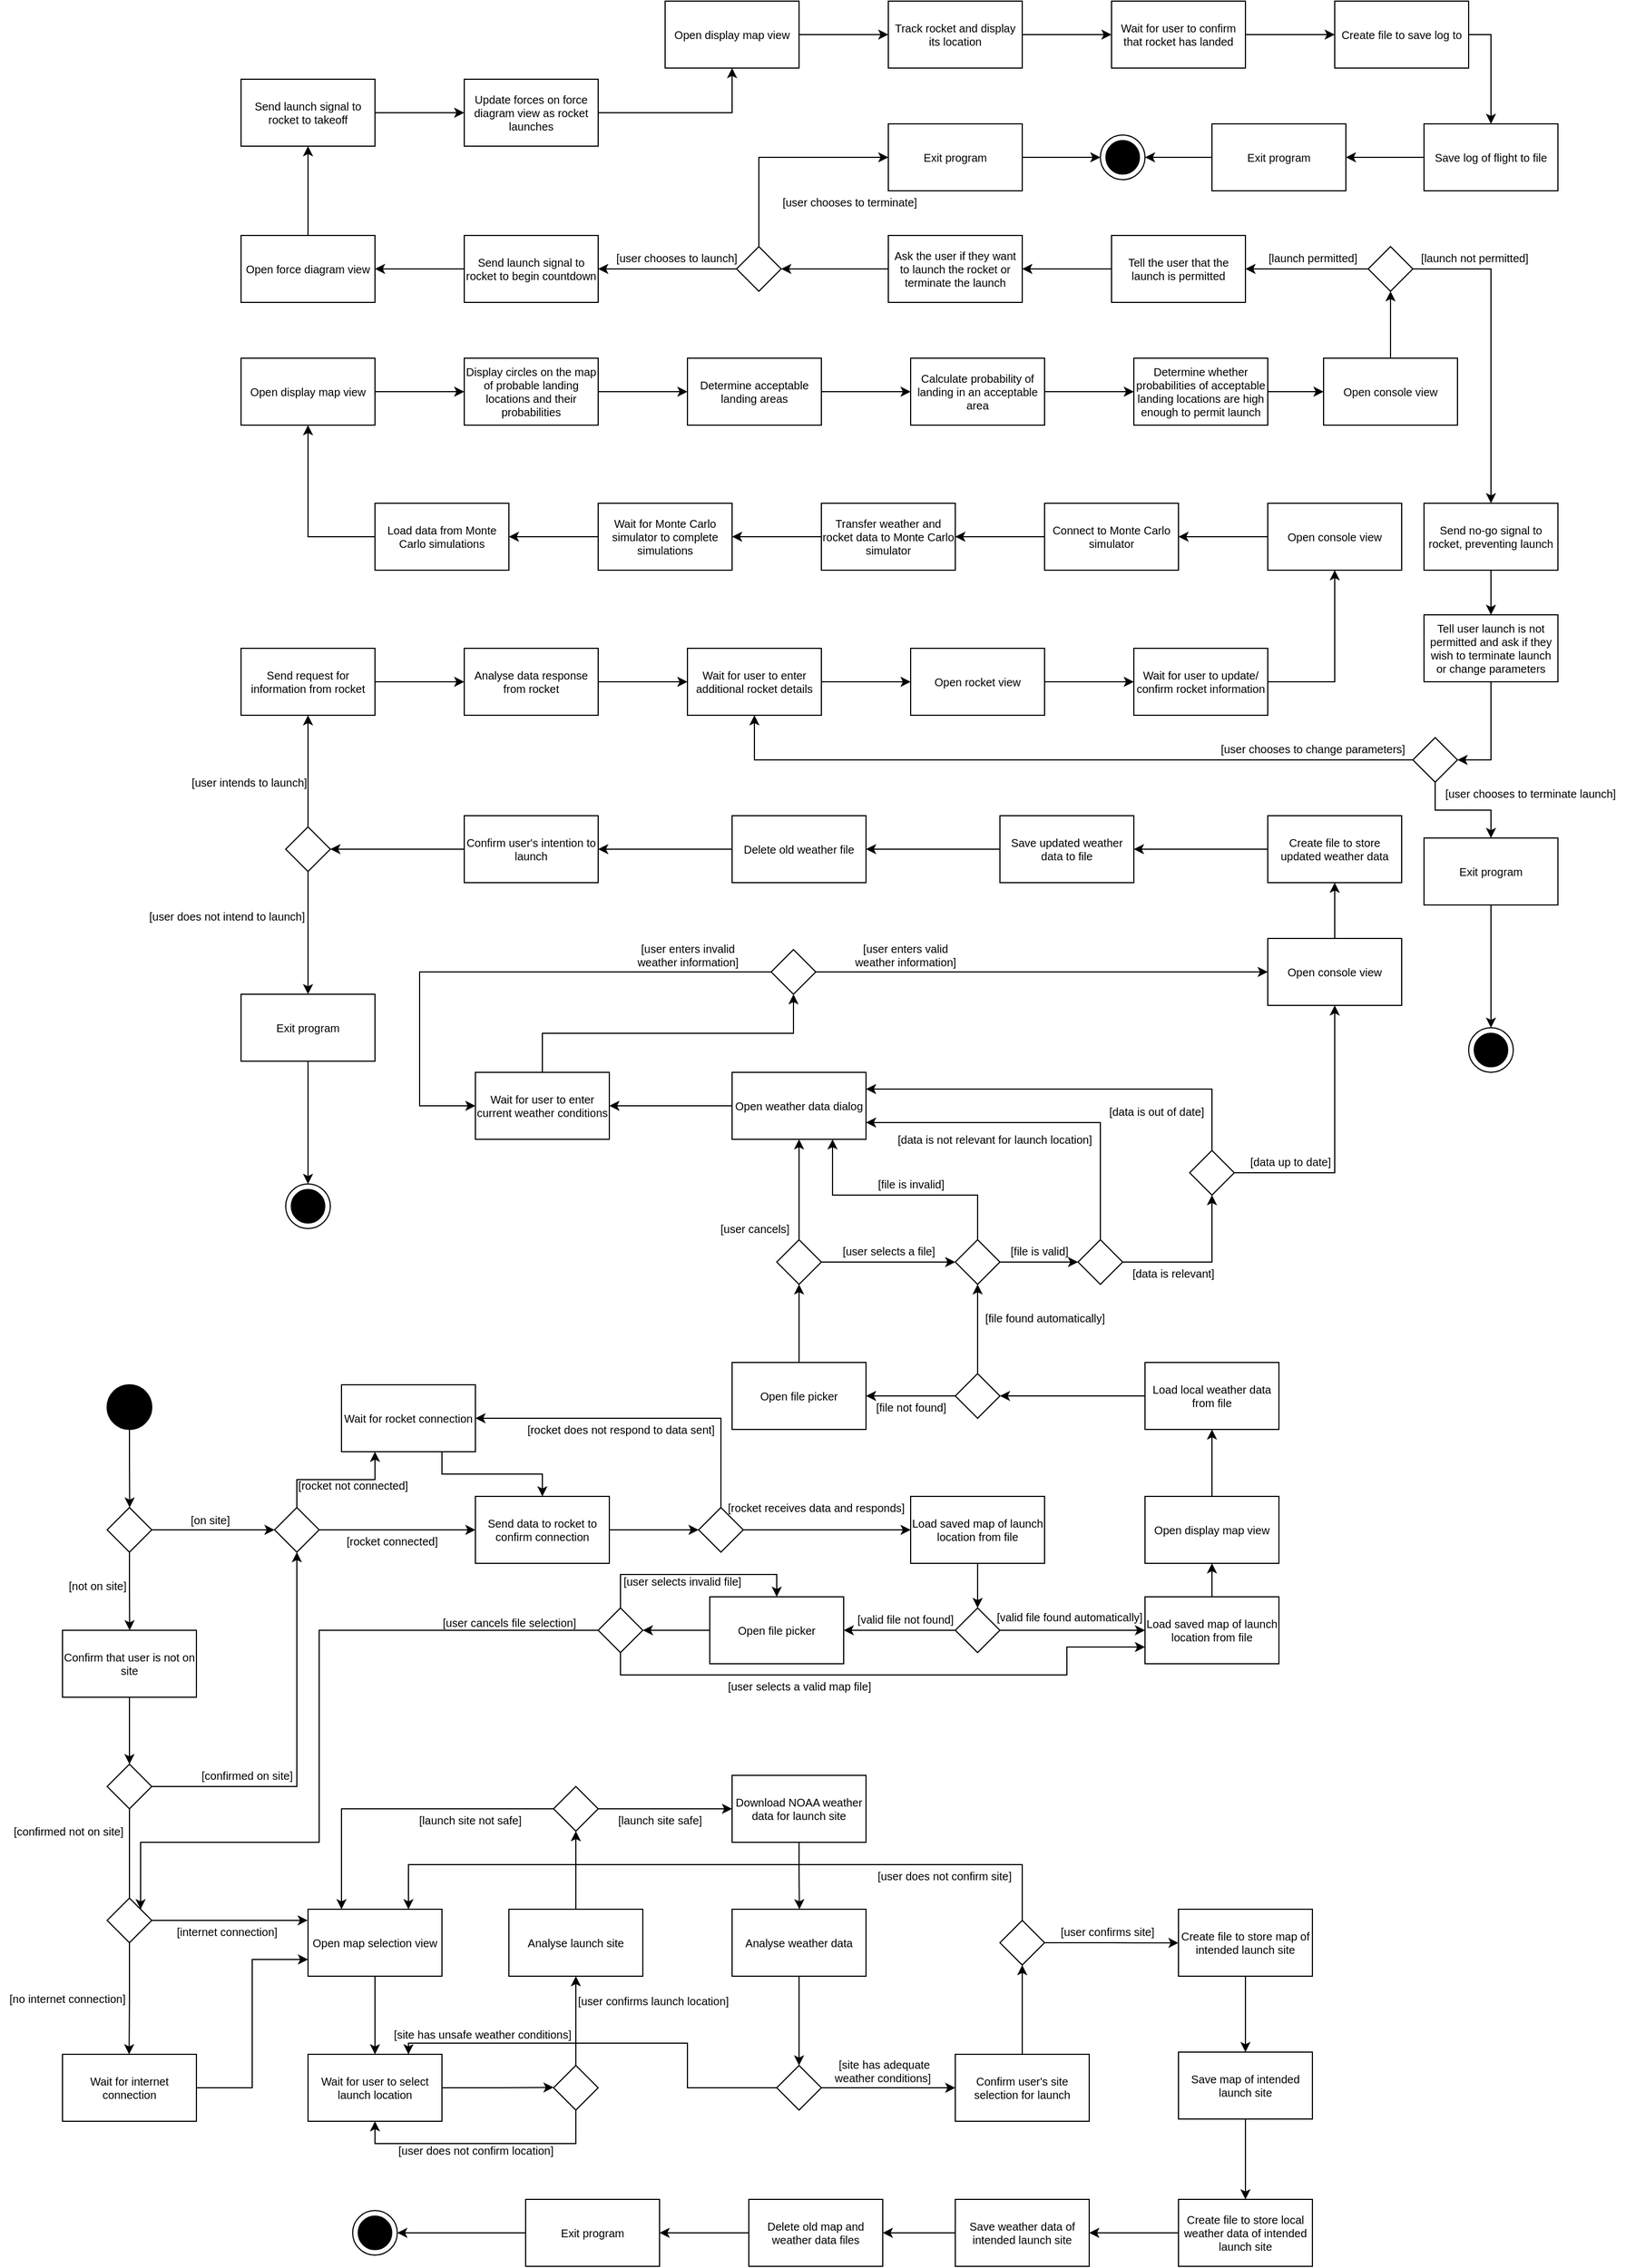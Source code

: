 <mxfile version="13.2.3" type="google"><diagram id="gjAVmxfCprFIBGQs-Cg9" name="Page-1"><mxGraphModel dx="1314" dy="3749" grid="1" gridSize="10" guides="1" tooltips="1" connect="1" arrows="1" fold="1" page="0" pageScale="1" pageWidth="827" pageHeight="1169" math="0" shadow="0"><root><mxCell id="0"/><mxCell id="1" parent="0"/><mxCell id="VZmqjSN_HsYqn-PK7Nvt-6" style="edgeStyle=orthogonalEdgeStyle;rounded=0;orthogonalLoop=1;jettySize=auto;html=1;entryX=0.167;entryY=0.05;entryDx=0;entryDy=0;entryPerimeter=0;fontSize=10;" edge="1" parent="1" source="VZmqjSN_HsYqn-PK7Nvt-4"><mxGeometry relative="1" as="geometry"><mxPoint x="140.2" y="30" as="targetPoint"/></mxGeometry></mxCell><mxCell id="VZmqjSN_HsYqn-PK7Nvt-4" value="" style="ellipse;whiteSpace=wrap;html=1;aspect=fixed;fillColor=#000000;fontSize=10;" vertex="1" parent="1"><mxGeometry x="120" y="-80" width="40" height="40" as="geometry"/></mxCell><mxCell id="VZmqjSN_HsYqn-PK7Nvt-11" style="edgeStyle=orthogonalEdgeStyle;rounded=0;orthogonalLoop=1;jettySize=auto;html=1;exitX=1;exitY=0.5;exitDx=0;exitDy=0;entryX=0;entryY=0.5;entryDx=0;entryDy=0;fontSize=10;" edge="1" parent="1" source="VZmqjSN_HsYqn-PK7Nvt-7"><mxGeometry relative="1" as="geometry"><mxPoint x="270" y="50.0" as="targetPoint"/></mxGeometry></mxCell><mxCell id="VZmqjSN_HsYqn-PK7Nvt-13" style="edgeStyle=orthogonalEdgeStyle;rounded=0;orthogonalLoop=1;jettySize=auto;html=1;exitX=0.5;exitY=1;exitDx=0;exitDy=0;fontSize=10;" edge="1" parent="1" source="VZmqjSN_HsYqn-PK7Nvt-7"><mxGeometry relative="1" as="geometry"><mxPoint x="140.143" y="140" as="targetPoint"/></mxGeometry></mxCell><mxCell id="VZmqjSN_HsYqn-PK7Nvt-7" value="" style="rhombus;whiteSpace=wrap;html=1;fillColor=#ffffff;fontSize=10;" vertex="1" parent="1"><mxGeometry x="120" y="30" width="40" height="40" as="geometry"/></mxCell><mxCell id="VZmqjSN_HsYqn-PK7Nvt-12" value="[on site]" style="text;html=1;align=center;verticalAlign=middle;resizable=0;points=[];autosize=1;fontSize=10;" vertex="1" parent="1"><mxGeometry x="187" y="31" width="50" height="20" as="geometry"/></mxCell><mxCell id="VZmqjSN_HsYqn-PK7Nvt-14" value="[not on site]" style="text;html=1;align=center;verticalAlign=middle;resizable=0;points=[];autosize=1;fontSize=10;" vertex="1" parent="1"><mxGeometry x="76" y="90" width="70" height="20" as="geometry"/></mxCell><mxCell id="VZmqjSN_HsYqn-PK7Nvt-19" style="edgeStyle=orthogonalEdgeStyle;rounded=0;orthogonalLoop=1;jettySize=auto;html=1;exitX=0.75;exitY=1;exitDx=0;exitDy=0;fontSize=10;" edge="1" parent="1" source="VZmqjSN_HsYqn-PK7Nvt-15" target="VZmqjSN_HsYqn-PK7Nvt-18"><mxGeometry relative="1" as="geometry"/></mxCell><mxCell id="VZmqjSN_HsYqn-PK7Nvt-15" value="Wait for rocket connection" style="rounded=0;whiteSpace=wrap;html=1;fillColor=#ffffff;fontSize=10;" vertex="1" parent="1"><mxGeometry x="330" y="-80" width="120" height="60" as="geometry"/></mxCell><mxCell id="VZmqjSN_HsYqn-PK7Nvt-17" style="edgeStyle=orthogonalEdgeStyle;rounded=0;orthogonalLoop=1;jettySize=auto;html=1;exitX=0.5;exitY=0;exitDx=0;exitDy=0;entryX=0.25;entryY=1;entryDx=0;entryDy=0;fontSize=10;" edge="1" parent="1" source="VZmqjSN_HsYqn-PK7Nvt-16" target="VZmqjSN_HsYqn-PK7Nvt-15"><mxGeometry relative="1" as="geometry"/></mxCell><mxCell id="VZmqjSN_HsYqn-PK7Nvt-20" style="edgeStyle=orthogonalEdgeStyle;rounded=0;orthogonalLoop=1;jettySize=auto;html=1;exitX=1;exitY=0.5;exitDx=0;exitDy=0;entryX=0;entryY=0.5;entryDx=0;entryDy=0;fontSize=10;" edge="1" parent="1" source="VZmqjSN_HsYqn-PK7Nvt-16" target="VZmqjSN_HsYqn-PK7Nvt-18"><mxGeometry relative="1" as="geometry"/></mxCell><mxCell id="VZmqjSN_HsYqn-PK7Nvt-16" value="" style="rhombus;whiteSpace=wrap;html=1;fillColor=#ffffff;fontSize=10;" vertex="1" parent="1"><mxGeometry x="270" y="30" width="40" height="40" as="geometry"/></mxCell><mxCell id="VZmqjSN_HsYqn-PK7Nvt-92" value="" style="edgeStyle=orthogonalEdgeStyle;rounded=0;orthogonalLoop=1;jettySize=auto;html=1;fontSize=10;" edge="1" parent="1" source="VZmqjSN_HsYqn-PK7Nvt-18"><mxGeometry relative="1" as="geometry"><mxPoint x="650" y="50" as="targetPoint"/></mxGeometry></mxCell><mxCell id="VZmqjSN_HsYqn-PK7Nvt-18" value="Send data to rocket to confirm connection" style="rounded=0;whiteSpace=wrap;html=1;fillColor=#ffffff;fontSize=10;" vertex="1" parent="1"><mxGeometry x="450" y="20" width="120" height="60" as="geometry"/></mxCell><mxCell id="VZmqjSN_HsYqn-PK7Nvt-21" value="[rocket not connected]" style="text;html=1;align=center;verticalAlign=middle;resizable=0;points=[];autosize=1;fontSize=10;" vertex="1" parent="1"><mxGeometry x="285" width="110" height="20" as="geometry"/></mxCell><mxCell id="VZmqjSN_HsYqn-PK7Nvt-22" value="[rocket connected]" style="text;html=1;align=center;verticalAlign=middle;resizable=0;points=[];autosize=1;fontSize=10;" vertex="1" parent="1"><mxGeometry x="325" y="50" width="100" height="20" as="geometry"/></mxCell><mxCell id="VZmqjSN_HsYqn-PK7Nvt-24" style="edgeStyle=orthogonalEdgeStyle;rounded=0;orthogonalLoop=1;jettySize=auto;html=1;exitX=0.5;exitY=1;exitDx=0;exitDy=0;entryX=0.5;entryY=0;entryDx=0;entryDy=0;fontSize=10;" edge="1" parent="1" source="VZmqjSN_HsYqn-PK7Nvt-23" target="VZmqjSN_HsYqn-PK7Nvt-25"><mxGeometry relative="1" as="geometry"><mxPoint x="139.69" y="240" as="targetPoint"/></mxGeometry></mxCell><mxCell id="VZmqjSN_HsYqn-PK7Nvt-23" value="Confirm that user is not on site" style="rounded=0;whiteSpace=wrap;html=1;fillColor=#ffffff;fontSize=10;" vertex="1" parent="1"><mxGeometry x="80" y="140" width="120" height="60" as="geometry"/></mxCell><mxCell id="VZmqjSN_HsYqn-PK7Nvt-26" style="edgeStyle=orthogonalEdgeStyle;rounded=0;orthogonalLoop=1;jettySize=auto;html=1;exitX=1;exitY=0.5;exitDx=0;exitDy=0;entryX=0.5;entryY=1;entryDx=0;entryDy=0;fontSize=10;" edge="1" parent="1" source="VZmqjSN_HsYqn-PK7Nvt-25" target="VZmqjSN_HsYqn-PK7Nvt-16"><mxGeometry relative="1" as="geometry"/></mxCell><mxCell id="VZmqjSN_HsYqn-PK7Nvt-28" style="edgeStyle=orthogonalEdgeStyle;rounded=0;orthogonalLoop=1;jettySize=auto;html=1;exitX=0.5;exitY=1;exitDx=0;exitDy=0;fontSize=10;" edge="1" parent="1" source="VZmqjSN_HsYqn-PK7Nvt-25"><mxGeometry relative="1" as="geometry"><mxPoint x="140" y="400" as="targetPoint"/></mxGeometry></mxCell><mxCell id="VZmqjSN_HsYqn-PK7Nvt-25" value="" style="rhombus;whiteSpace=wrap;html=1;fillColor=#ffffff;fontSize=10;" vertex="1" parent="1"><mxGeometry x="120" y="260" width="40" height="40" as="geometry"/></mxCell><mxCell id="VZmqjSN_HsYqn-PK7Nvt-27" value="[confirmed on site]" style="text;html=1;align=center;verticalAlign=middle;resizable=0;points=[];autosize=1;fontSize=10;" vertex="1" parent="1"><mxGeometry x="195" y="260" width="100" height="20" as="geometry"/></mxCell><mxCell id="VZmqjSN_HsYqn-PK7Nvt-29" value="[confirmed not on site]" style="text;html=1;align=center;verticalAlign=middle;resizable=0;points=[];autosize=1;fontSize=10;" vertex="1" parent="1"><mxGeometry x="30" y="310" width="110" height="20" as="geometry"/></mxCell><mxCell id="VZmqjSN_HsYqn-PK7Nvt-33" style="edgeStyle=orthogonalEdgeStyle;rounded=0;orthogonalLoop=1;jettySize=auto;html=1;exitX=1;exitY=0.5;exitDx=0;exitDy=0;entryX=0.006;entryY=0.166;entryDx=0;entryDy=0;fontSize=10;entryPerimeter=0;" edge="1" parent="1"><mxGeometry relative="1" as="geometry"><mxPoint x="299.72" y="399.96" as="targetPoint"/><mxPoint x="159" y="400.0" as="sourcePoint"/></mxGeometry></mxCell><mxCell id="VZmqjSN_HsYqn-PK7Nvt-35" style="edgeStyle=orthogonalEdgeStyle;rounded=0;orthogonalLoop=1;jettySize=auto;html=1;exitX=0.5;exitY=1;exitDx=0;exitDy=0;fontSize=10;" edge="1" parent="1" source="VZmqjSN_HsYqn-PK7Nvt-32"><mxGeometry relative="1" as="geometry"><mxPoint x="139.69" y="520" as="targetPoint"/></mxGeometry></mxCell><mxCell id="VZmqjSN_HsYqn-PK7Nvt-32" value="" style="rhombus;whiteSpace=wrap;html=1;fillColor=#ffffff;fontSize=10;" vertex="1" parent="1"><mxGeometry x="120" y="380" width="40" height="40" as="geometry"/></mxCell><mxCell id="VZmqjSN_HsYqn-PK7Nvt-34" value="[internet connection]" style="text;html=1;align=center;verticalAlign=middle;resizable=0;points=[];autosize=1;fontSize=10;" vertex="1" parent="1"><mxGeometry x="172" y="400" width="110" height="20" as="geometry"/></mxCell><mxCell id="VZmqjSN_HsYqn-PK7Nvt-36" value="[no internet connection]" style="text;html=1;align=center;verticalAlign=middle;resizable=0;points=[];autosize=1;fontSize=10;" vertex="1" parent="1"><mxGeometry x="24" y="460" width="120" height="20" as="geometry"/></mxCell><mxCell id="VZmqjSN_HsYqn-PK7Nvt-43" style="edgeStyle=orthogonalEdgeStyle;rounded=0;orthogonalLoop=1;jettySize=auto;html=1;exitX=1;exitY=0.5;exitDx=0;exitDy=0;entryX=0;entryY=0.75;entryDx=0;entryDy=0;fontSize=10;" edge="1" parent="1" source="VZmqjSN_HsYqn-PK7Nvt-37" target="VZmqjSN_HsYqn-PK7Nvt-38"><mxGeometry relative="1" as="geometry"/></mxCell><mxCell id="VZmqjSN_HsYqn-PK7Nvt-37" value="Wait for internet connection" style="rounded=0;whiteSpace=wrap;html=1;fillColor=#ffffff;fontSize=10;" vertex="1" parent="1"><mxGeometry x="80" y="520" width="120" height="60" as="geometry"/></mxCell><mxCell id="VZmqjSN_HsYqn-PK7Nvt-45" style="edgeStyle=orthogonalEdgeStyle;rounded=0;orthogonalLoop=1;jettySize=auto;html=1;exitX=0.5;exitY=1;exitDx=0;exitDy=0;entryX=0.5;entryY=0;entryDx=0;entryDy=0;fontSize=10;" edge="1" parent="1" source="VZmqjSN_HsYqn-PK7Nvt-38" target="VZmqjSN_HsYqn-PK7Nvt-44"><mxGeometry relative="1" as="geometry"/></mxCell><mxCell id="VZmqjSN_HsYqn-PK7Nvt-38" value="Open map selection view" style="rounded=0;whiteSpace=wrap;html=1;fillColor=#ffffff;fontSize=10;" vertex="1" parent="1"><mxGeometry x="300" y="390" width="120" height="60" as="geometry"/></mxCell><mxCell id="VZmqjSN_HsYqn-PK7Nvt-46" style="edgeStyle=orthogonalEdgeStyle;rounded=0;orthogonalLoop=1;jettySize=auto;html=1;exitX=1;exitY=0.5;exitDx=0;exitDy=0;fontSize=10;" edge="1" parent="1" source="VZmqjSN_HsYqn-PK7Nvt-44"><mxGeometry relative="1" as="geometry"><mxPoint x="520" y="549.667" as="targetPoint"/></mxGeometry></mxCell><mxCell id="VZmqjSN_HsYqn-PK7Nvt-44" value="Wait for user to select launch location" style="rounded=0;whiteSpace=wrap;html=1;fillColor=#ffffff;fontSize=10;" vertex="1" parent="1"><mxGeometry x="300" y="520" width="120" height="60" as="geometry"/></mxCell><mxCell id="VZmqjSN_HsYqn-PK7Nvt-49" style="edgeStyle=orthogonalEdgeStyle;rounded=0;orthogonalLoop=1;jettySize=auto;html=1;entryX=0.5;entryY=1;entryDx=0;entryDy=0;fontSize=10;" edge="1" parent="1" source="VZmqjSN_HsYqn-PK7Nvt-48" target="VZmqjSN_HsYqn-PK7Nvt-44"><mxGeometry relative="1" as="geometry"><Array as="points"><mxPoint x="540" y="600"/><mxPoint x="360" y="600"/></Array></mxGeometry></mxCell><mxCell id="VZmqjSN_HsYqn-PK7Nvt-53" style="edgeStyle=orthogonalEdgeStyle;rounded=0;orthogonalLoop=1;jettySize=auto;html=1;exitX=0.5;exitY=0;exitDx=0;exitDy=0;entryX=0.5;entryY=1;entryDx=0;entryDy=0;fontSize=10;" edge="1" parent="1" source="VZmqjSN_HsYqn-PK7Nvt-48" target="VZmqjSN_HsYqn-PK7Nvt-52"><mxGeometry relative="1" as="geometry"/></mxCell><mxCell id="VZmqjSN_HsYqn-PK7Nvt-48" value="" style="rhombus;whiteSpace=wrap;html=1;fillColor=#ffffff;fontSize=10;" vertex="1" parent="1"><mxGeometry x="520" y="530" width="40" height="40" as="geometry"/></mxCell><mxCell id="VZmqjSN_HsYqn-PK7Nvt-50" value="[user does not confirm location]" style="text;html=1;align=center;verticalAlign=middle;resizable=0;points=[];autosize=1;fontSize=10;" vertex="1" parent="1"><mxGeometry x="375" y="596" width="150" height="20" as="geometry"/></mxCell><mxCell id="VZmqjSN_HsYqn-PK7Nvt-56" style="edgeStyle=orthogonalEdgeStyle;rounded=0;orthogonalLoop=1;jettySize=auto;html=1;exitX=0.5;exitY=0;exitDx=0;exitDy=0;entryX=0.5;entryY=1;entryDx=0;entryDy=0;fontSize=10;" edge="1" parent="1" source="VZmqjSN_HsYqn-PK7Nvt-52" target="VZmqjSN_HsYqn-PK7Nvt-55"><mxGeometry relative="1" as="geometry"/></mxCell><mxCell id="VZmqjSN_HsYqn-PK7Nvt-52" value="Analyse launch site" style="rounded=0;whiteSpace=wrap;html=1;fillColor=#ffffff;fontSize=10;" vertex="1" parent="1"><mxGeometry x="480" y="390" width="120" height="60" as="geometry"/></mxCell><mxCell id="VZmqjSN_HsYqn-PK7Nvt-54" value="[user confirms launch location]" style="text;html=1;align=center;verticalAlign=middle;resizable=0;points=[];autosize=1;fontSize=10;" vertex="1" parent="1"><mxGeometry x="534" y="462" width="150" height="20" as="geometry"/></mxCell><mxCell id="VZmqjSN_HsYqn-PK7Nvt-57" style="edgeStyle=orthogonalEdgeStyle;rounded=0;orthogonalLoop=1;jettySize=auto;html=1;exitX=0;exitY=0.5;exitDx=0;exitDy=0;entryX=0.25;entryY=0;entryDx=0;entryDy=0;fontSize=10;" edge="1" parent="1" source="VZmqjSN_HsYqn-PK7Nvt-55" target="VZmqjSN_HsYqn-PK7Nvt-38"><mxGeometry relative="1" as="geometry"/></mxCell><mxCell id="VZmqjSN_HsYqn-PK7Nvt-60" style="edgeStyle=orthogonalEdgeStyle;rounded=0;orthogonalLoop=1;jettySize=auto;html=1;exitX=1;exitY=0.5;exitDx=0;exitDy=0;fontSize=10;" edge="1" parent="1" source="VZmqjSN_HsYqn-PK7Nvt-55" target="VZmqjSN_HsYqn-PK7Nvt-61"><mxGeometry relative="1" as="geometry"><mxPoint x="670" y="300" as="targetPoint"/></mxGeometry></mxCell><mxCell id="VZmqjSN_HsYqn-PK7Nvt-55" value="" style="rhombus;whiteSpace=wrap;html=1;fillColor=#ffffff;fontSize=10;" vertex="1" parent="1"><mxGeometry x="520" y="280" width="40" height="40" as="geometry"/></mxCell><mxCell id="VZmqjSN_HsYqn-PK7Nvt-59" value="[launch site not safe]" style="text;html=1;align=center;verticalAlign=middle;resizable=0;points=[];autosize=1;fontSize=10;" vertex="1" parent="1"><mxGeometry x="390" y="300" width="110" height="20" as="geometry"/></mxCell><mxCell id="VZmqjSN_HsYqn-PK7Nvt-63" style="edgeStyle=orthogonalEdgeStyle;rounded=0;orthogonalLoop=1;jettySize=auto;html=1;exitX=0.5;exitY=1;exitDx=0;exitDy=0;fontSize=10;" edge="1" parent="1" source="VZmqjSN_HsYqn-PK7Nvt-61"><mxGeometry relative="1" as="geometry"><mxPoint x="740.333" y="390" as="targetPoint"/></mxGeometry></mxCell><mxCell id="VZmqjSN_HsYqn-PK7Nvt-61" value="Download NOAA weather data for launch site" style="rounded=0;whiteSpace=wrap;html=1;fillColor=#ffffff;fontSize=10;" vertex="1" parent="1"><mxGeometry x="680" y="270" width="120" height="60" as="geometry"/></mxCell><mxCell id="VZmqjSN_HsYqn-PK7Nvt-62" value="[launch site safe]" style="text;html=1;align=center;verticalAlign=middle;resizable=0;points=[];autosize=1;fontSize=10;" vertex="1" parent="1"><mxGeometry x="570" y="300" width="90" height="20" as="geometry"/></mxCell><mxCell id="VZmqjSN_HsYqn-PK7Nvt-66" style="edgeStyle=orthogonalEdgeStyle;rounded=0;orthogonalLoop=1;jettySize=auto;html=1;exitX=0.5;exitY=1;exitDx=0;exitDy=0;entryX=0.5;entryY=0;entryDx=0;entryDy=0;fontSize=10;" edge="1" parent="1" source="VZmqjSN_HsYqn-PK7Nvt-64" target="VZmqjSN_HsYqn-PK7Nvt-65"><mxGeometry relative="1" as="geometry"/></mxCell><mxCell id="VZmqjSN_HsYqn-PK7Nvt-64" value="Analyse weather data" style="rounded=0;whiteSpace=wrap;html=1;fillColor=#ffffff;fontSize=10;" vertex="1" parent="1"><mxGeometry x="680" y="390" width="120" height="60" as="geometry"/></mxCell><mxCell id="VZmqjSN_HsYqn-PK7Nvt-67" style="edgeStyle=orthogonalEdgeStyle;rounded=0;orthogonalLoop=1;jettySize=auto;html=1;exitX=0;exitY=0.5;exitDx=0;exitDy=0;entryX=0.75;entryY=0;entryDx=0;entryDy=0;fontSize=10;" edge="1" parent="1" source="VZmqjSN_HsYqn-PK7Nvt-65" target="VZmqjSN_HsYqn-PK7Nvt-44"><mxGeometry relative="1" as="geometry"><mxPoint x="440" y="350" as="targetPoint"/><Array as="points"><mxPoint x="640" y="550"/><mxPoint x="640" y="510"/><mxPoint x="390" y="510"/></Array></mxGeometry></mxCell><mxCell id="VZmqjSN_HsYqn-PK7Nvt-69" style="edgeStyle=orthogonalEdgeStyle;rounded=0;orthogonalLoop=1;jettySize=auto;html=1;exitX=1;exitY=0.5;exitDx=0;exitDy=0;entryX=0;entryY=0.5;entryDx=0;entryDy=0;fontSize=10;" edge="1" parent="1" source="VZmqjSN_HsYqn-PK7Nvt-65" target="VZmqjSN_HsYqn-PK7Nvt-70"><mxGeometry relative="1" as="geometry"><mxPoint x="800" y="570" as="targetPoint"/></mxGeometry></mxCell><mxCell id="VZmqjSN_HsYqn-PK7Nvt-65" value="" style="rhombus;whiteSpace=wrap;html=1;fillColor=#ffffff;fontSize=10;" vertex="1" parent="1"><mxGeometry x="720" y="530" width="40" height="40" as="geometry"/></mxCell><mxCell id="VZmqjSN_HsYqn-PK7Nvt-68" value="[site has unsafe weather conditions]" style="text;html=1;align=center;verticalAlign=middle;resizable=0;points=[];autosize=1;rotation=0;fontSize=10;" vertex="1" parent="1"><mxGeometry x="371" y="492" width="170" height="20" as="geometry"/></mxCell><mxCell id="VZmqjSN_HsYqn-PK7Nvt-73" style="edgeStyle=orthogonalEdgeStyle;rounded=0;orthogonalLoop=1;jettySize=auto;html=1;exitX=0.5;exitY=0;exitDx=0;exitDy=0;entryX=0.5;entryY=1;entryDx=0;entryDy=0;fontSize=10;" edge="1" parent="1" source="VZmqjSN_HsYqn-PK7Nvt-70" target="VZmqjSN_HsYqn-PK7Nvt-72"><mxGeometry relative="1" as="geometry"/></mxCell><mxCell id="VZmqjSN_HsYqn-PK7Nvt-70" value="Confirm user's site selection for launch" style="rounded=0;whiteSpace=wrap;html=1;fillColor=#ffffff;fontSize=10;" vertex="1" parent="1"><mxGeometry x="880" y="520" width="120" height="60" as="geometry"/></mxCell><mxCell id="VZmqjSN_HsYqn-PK7Nvt-71" value="[site has adequate &lt;br style=&quot;font-size: 10px;&quot;&gt;weather conditions]&amp;nbsp;" style="text;html=1;align=center;verticalAlign=middle;resizable=0;points=[];autosize=1;fontSize=10;" vertex="1" parent="1"><mxGeometry x="766" y="520" width="100" height="30" as="geometry"/></mxCell><mxCell id="VZmqjSN_HsYqn-PK7Nvt-74" style="edgeStyle=orthogonalEdgeStyle;rounded=0;orthogonalLoop=1;jettySize=auto;html=1;exitX=0.5;exitY=0;exitDx=0;exitDy=0;entryX=0.75;entryY=0;entryDx=0;entryDy=0;fontSize=10;" edge="1" parent="1" source="VZmqjSN_HsYqn-PK7Nvt-72" target="VZmqjSN_HsYqn-PK7Nvt-38"><mxGeometry relative="1" as="geometry"><mxPoint x="700.0" y="350" as="targetPoint"/><Array as="points"><mxPoint x="940" y="350"/><mxPoint x="390" y="350"/></Array></mxGeometry></mxCell><mxCell id="VZmqjSN_HsYqn-PK7Nvt-77" style="edgeStyle=orthogonalEdgeStyle;rounded=0;orthogonalLoop=1;jettySize=auto;html=1;exitX=1;exitY=0.5;exitDx=0;exitDy=0;fontSize=10;" edge="1" parent="1" source="VZmqjSN_HsYqn-PK7Nvt-72"><mxGeometry relative="1" as="geometry"><mxPoint x="1080" y="420.207" as="targetPoint"/></mxGeometry></mxCell><mxCell id="VZmqjSN_HsYqn-PK7Nvt-72" value="" style="rhombus;whiteSpace=wrap;html=1;fillColor=#ffffff;fontSize=10;" vertex="1" parent="1"><mxGeometry x="920" y="400" width="40" height="40" as="geometry"/></mxCell><mxCell id="VZmqjSN_HsYqn-PK7Nvt-76" value="[user does not confirm site]" style="text;html=1;align=center;verticalAlign=middle;resizable=0;points=[];autosize=1;fontSize=10;" vertex="1" parent="1"><mxGeometry x="800" y="350" width="140" height="20" as="geometry"/></mxCell><mxCell id="VZmqjSN_HsYqn-PK7Nvt-78" value="[user confirms site]" style="text;html=1;align=center;verticalAlign=middle;resizable=0;points=[];autosize=1;fontSize=10;" vertex="1" parent="1"><mxGeometry x="966" y="400" width="100" height="20" as="geometry"/></mxCell><mxCell id="VZmqjSN_HsYqn-PK7Nvt-81" value="" style="edgeStyle=orthogonalEdgeStyle;rounded=0;orthogonalLoop=1;jettySize=auto;html=1;fontSize=10;" edge="1" parent="1" source="VZmqjSN_HsYqn-PK7Nvt-79" target="VZmqjSN_HsYqn-PK7Nvt-80"><mxGeometry relative="1" as="geometry"/></mxCell><mxCell id="VZmqjSN_HsYqn-PK7Nvt-79" value="Create file to store map of intended launch site" style="rounded=0;whiteSpace=wrap;html=1;fillColor=#ffffff;fontSize=10;" vertex="1" parent="1"><mxGeometry x="1080" y="390" width="120" height="60" as="geometry"/></mxCell><mxCell id="VZmqjSN_HsYqn-PK7Nvt-83" value="" style="edgeStyle=orthogonalEdgeStyle;rounded=0;orthogonalLoop=1;jettySize=auto;html=1;fontSize=10;" edge="1" parent="1" source="VZmqjSN_HsYqn-PK7Nvt-80" target="VZmqjSN_HsYqn-PK7Nvt-82"><mxGeometry relative="1" as="geometry"/></mxCell><mxCell id="VZmqjSN_HsYqn-PK7Nvt-80" value="Save map of intended launch site" style="rounded=0;whiteSpace=wrap;html=1;fillColor=#ffffff;fontSize=10;" vertex="1" parent="1"><mxGeometry x="1080" y="518" width="120" height="60" as="geometry"/></mxCell><mxCell id="VZmqjSN_HsYqn-PK7Nvt-85" value="" style="edgeStyle=orthogonalEdgeStyle;rounded=0;orthogonalLoop=1;jettySize=auto;html=1;fontSize=10;" edge="1" parent="1" source="VZmqjSN_HsYqn-PK7Nvt-82" target="VZmqjSN_HsYqn-PK7Nvt-84"><mxGeometry relative="1" as="geometry"/></mxCell><mxCell id="VZmqjSN_HsYqn-PK7Nvt-82" value="Create file to store local weather data of intended launch site" style="rounded=0;whiteSpace=wrap;html=1;fillColor=#ffffff;fontSize=10;" vertex="1" parent="1"><mxGeometry x="1080" y="650" width="120" height="60" as="geometry"/></mxCell><mxCell id="VZmqjSN_HsYqn-PK7Nvt-206" style="edgeStyle=orthogonalEdgeStyle;rounded=0;orthogonalLoop=1;jettySize=auto;html=1;exitX=0;exitY=0.5;exitDx=0;exitDy=0;entryX=1;entryY=0.5;entryDx=0;entryDy=0;fontSize=10;" edge="1" parent="1" source="VZmqjSN_HsYqn-PK7Nvt-84" target="VZmqjSN_HsYqn-PK7Nvt-205"><mxGeometry relative="1" as="geometry"/></mxCell><mxCell id="VZmqjSN_HsYqn-PK7Nvt-84" value="Save weather data of intended launch site" style="rounded=0;whiteSpace=wrap;html=1;fillColor=#ffffff;fontSize=10;" vertex="1" parent="1"><mxGeometry x="880" y="650" width="120" height="60" as="geometry"/></mxCell><mxCell id="VZmqjSN_HsYqn-PK7Nvt-89" value="" style="ellipse;whiteSpace=wrap;html=1;aspect=fixed;fillColor=#ffffff;fontSize=10;" vertex="1" parent="1"><mxGeometry x="340" y="660" width="40" height="40" as="geometry"/></mxCell><mxCell id="VZmqjSN_HsYqn-PK7Nvt-90" value="" style="ellipse;whiteSpace=wrap;html=1;aspect=fixed;fillColor=#000000;fontSize=10;" vertex="1" parent="1"><mxGeometry x="345" y="665" width="30" height="30" as="geometry"/></mxCell><mxCell id="VZmqjSN_HsYqn-PK7Nvt-94" style="edgeStyle=orthogonalEdgeStyle;rounded=0;orthogonalLoop=1;jettySize=auto;html=1;exitX=0.5;exitY=0;exitDx=0;exitDy=0;entryX=1;entryY=0.5;entryDx=0;entryDy=0;fontSize=10;" edge="1" parent="1" source="VZmqjSN_HsYqn-PK7Nvt-93" target="VZmqjSN_HsYqn-PK7Nvt-15"><mxGeometry relative="1" as="geometry"/></mxCell><mxCell id="VZmqjSN_HsYqn-PK7Nvt-98" value="" style="edgeStyle=orthogonalEdgeStyle;rounded=0;orthogonalLoop=1;jettySize=auto;html=1;fontSize=10;" edge="1" parent="1" source="VZmqjSN_HsYqn-PK7Nvt-93"><mxGeometry relative="1" as="geometry"><mxPoint x="840" y="50" as="targetPoint"/></mxGeometry></mxCell><mxCell id="VZmqjSN_HsYqn-PK7Nvt-93" value="" style="rhombus;whiteSpace=wrap;html=1;fillColor=#FFFFFF;fontSize=10;" vertex="1" parent="1"><mxGeometry x="650" y="30" width="40" height="40" as="geometry"/></mxCell><mxCell id="VZmqjSN_HsYqn-PK7Nvt-95" value="[rocket receives data and responds]" style="text;html=1;align=center;verticalAlign=middle;resizable=0;points=[];autosize=1;fontSize=10;" vertex="1" parent="1"><mxGeometry x="670" y="20" width="170" height="20" as="geometry"/></mxCell><mxCell id="VZmqjSN_HsYqn-PK7Nvt-96" value="[rocket does not respond to data sent]" style="text;html=1;align=center;verticalAlign=middle;resizable=0;points=[];autosize=1;fontSize=10;" vertex="1" parent="1"><mxGeometry x="490" y="-50" width="180" height="20" as="geometry"/></mxCell><mxCell id="VZmqjSN_HsYqn-PK7Nvt-101" style="edgeStyle=orthogonalEdgeStyle;rounded=0;orthogonalLoop=1;jettySize=auto;html=1;exitX=0.5;exitY=1;exitDx=0;exitDy=0;entryX=0.5;entryY=0;entryDx=0;entryDy=0;fontSize=10;" edge="1" parent="1" source="VZmqjSN_HsYqn-PK7Nvt-99" target="VZmqjSN_HsYqn-PK7Nvt-100"><mxGeometry relative="1" as="geometry"/></mxCell><mxCell id="VZmqjSN_HsYqn-PK7Nvt-99" value="Load saved map of launch location from file" style="rounded=0;whiteSpace=wrap;html=1;fillColor=#FFFFFF;fontSize=10;" vertex="1" parent="1"><mxGeometry x="840" y="20" width="120" height="60" as="geometry"/></mxCell><mxCell id="VZmqjSN_HsYqn-PK7Nvt-107" style="edgeStyle=orthogonalEdgeStyle;rounded=0;orthogonalLoop=1;jettySize=auto;html=1;exitX=1;exitY=0.5;exitDx=0;exitDy=0;entryX=0;entryY=0.5;entryDx=0;entryDy=0;fontSize=10;" edge="1" parent="1" source="VZmqjSN_HsYqn-PK7Nvt-100" target="VZmqjSN_HsYqn-PK7Nvt-106"><mxGeometry relative="1" as="geometry"/></mxCell><mxCell id="VZmqjSN_HsYqn-PK7Nvt-111" style="edgeStyle=orthogonalEdgeStyle;rounded=0;orthogonalLoop=1;jettySize=auto;html=1;exitX=0;exitY=0.5;exitDx=0;exitDy=0;entryX=1;entryY=0.5;entryDx=0;entryDy=0;fontSize=10;" edge="1" parent="1" source="VZmqjSN_HsYqn-PK7Nvt-100" target="VZmqjSN_HsYqn-PK7Nvt-110"><mxGeometry relative="1" as="geometry"/></mxCell><mxCell id="VZmqjSN_HsYqn-PK7Nvt-100" value="" style="rhombus;whiteSpace=wrap;html=1;fillColor=#FFFFFF;fontSize=10;" vertex="1" parent="1"><mxGeometry x="880" y="120" width="40" height="40" as="geometry"/></mxCell><mxCell id="VZmqjSN_HsYqn-PK7Nvt-104" value="[valid file not found]" style="text;html=1;align=center;verticalAlign=middle;resizable=0;points=[];autosize=1;fontSize=10;" vertex="1" parent="1"><mxGeometry x="785" y="120" width="100" height="20" as="geometry"/></mxCell><mxCell id="VZmqjSN_HsYqn-PK7Nvt-121" value="" style="edgeStyle=orthogonalEdgeStyle;rounded=0;orthogonalLoop=1;jettySize=auto;html=1;fontSize=10;" edge="1" parent="1" source="VZmqjSN_HsYqn-PK7Nvt-106" target="VZmqjSN_HsYqn-PK7Nvt-120"><mxGeometry relative="1" as="geometry"/></mxCell><mxCell id="VZmqjSN_HsYqn-PK7Nvt-106" value="Load saved map of launch location from file" style="rounded=0;whiteSpace=wrap;html=1;fillColor=#FFFFFF;fontSize=10;" vertex="1" parent="1"><mxGeometry x="1050" y="110" width="120" height="60" as="geometry"/></mxCell><mxCell id="VZmqjSN_HsYqn-PK7Nvt-123" value="" style="edgeStyle=orthogonalEdgeStyle;rounded=0;orthogonalLoop=1;jettySize=auto;html=1;fontSize=10;" edge="1" parent="1" source="VZmqjSN_HsYqn-PK7Nvt-120" target="VZmqjSN_HsYqn-PK7Nvt-122"><mxGeometry relative="1" as="geometry"/></mxCell><mxCell id="VZmqjSN_HsYqn-PK7Nvt-120" value="Open display map view" style="rounded=0;whiteSpace=wrap;html=1;fillColor=#FFFFFF;fontSize=10;" vertex="1" parent="1"><mxGeometry x="1050" y="20" width="120" height="60" as="geometry"/></mxCell><mxCell id="VZmqjSN_HsYqn-PK7Nvt-126" style="edgeStyle=orthogonalEdgeStyle;rounded=0;orthogonalLoop=1;jettySize=auto;html=1;entryX=1;entryY=0.5;entryDx=0;entryDy=0;fontSize=10;" edge="1" parent="1" source="VZmqjSN_HsYqn-PK7Nvt-122" target="VZmqjSN_HsYqn-PK7Nvt-124"><mxGeometry relative="1" as="geometry"/></mxCell><mxCell id="VZmqjSN_HsYqn-PK7Nvt-122" value="Load local weather data from file" style="rounded=0;whiteSpace=wrap;html=1;fillColor=#FFFFFF;fontSize=10;" vertex="1" parent="1"><mxGeometry x="1050" y="-100" width="120" height="60" as="geometry"/></mxCell><mxCell id="VZmqjSN_HsYqn-PK7Nvt-108" value="[valid file found automatically]" style="text;html=1;align=center;verticalAlign=middle;resizable=0;points=[];autosize=1;fontSize=10;" vertex="1" parent="1"><mxGeometry x="907" y="118" width="150" height="20" as="geometry"/></mxCell><mxCell id="VZmqjSN_HsYqn-PK7Nvt-113" style="edgeStyle=orthogonalEdgeStyle;rounded=0;orthogonalLoop=1;jettySize=auto;html=1;exitX=0;exitY=0.5;exitDx=0;exitDy=0;entryX=1;entryY=0.5;entryDx=0;entryDy=0;fontSize=10;" edge="1" parent="1" source="VZmqjSN_HsYqn-PK7Nvt-110" target="VZmqjSN_HsYqn-PK7Nvt-112"><mxGeometry relative="1" as="geometry"/></mxCell><mxCell id="VZmqjSN_HsYqn-PK7Nvt-110" value="Open file picker" style="rounded=0;whiteSpace=wrap;html=1;fillColor=#FFFFFF;fontSize=10;" vertex="1" parent="1"><mxGeometry x="660" y="110" width="120" height="60" as="geometry"/></mxCell><mxCell id="VZmqjSN_HsYqn-PK7Nvt-114" style="edgeStyle=orthogonalEdgeStyle;rounded=0;orthogonalLoop=1;jettySize=auto;html=1;exitX=0.5;exitY=0;exitDx=0;exitDy=0;fontSize=10;entryX=0.5;entryY=0;entryDx=0;entryDy=0;" edge="1" parent="1" source="VZmqjSN_HsYqn-PK7Nvt-112" target="VZmqjSN_HsYqn-PK7Nvt-110"><mxGeometry relative="1" as="geometry"><mxPoint x="370" y="139.857" as="targetPoint"/></mxGeometry></mxCell><mxCell id="VZmqjSN_HsYqn-PK7Nvt-116" style="edgeStyle=orthogonalEdgeStyle;rounded=0;orthogonalLoop=1;jettySize=auto;html=1;exitX=0;exitY=0.5;exitDx=0;exitDy=0;entryX=1;entryY=0;entryDx=0;entryDy=0;fontSize=10;" edge="1" parent="1" source="VZmqjSN_HsYqn-PK7Nvt-112" target="VZmqjSN_HsYqn-PK7Nvt-32"><mxGeometry relative="1" as="geometry"><Array as="points"><mxPoint x="310" y="140"/><mxPoint x="310" y="330"/><mxPoint x="150" y="330"/></Array></mxGeometry></mxCell><mxCell id="VZmqjSN_HsYqn-PK7Nvt-118" style="edgeStyle=orthogonalEdgeStyle;rounded=0;orthogonalLoop=1;jettySize=auto;html=1;exitX=0.5;exitY=1;exitDx=0;exitDy=0;entryX=0;entryY=0.75;entryDx=0;entryDy=0;fontSize=10;" edge="1" parent="1" source="VZmqjSN_HsYqn-PK7Nvt-112" target="VZmqjSN_HsYqn-PK7Nvt-106"><mxGeometry relative="1" as="geometry"><Array as="points"><mxPoint x="580" y="180"/><mxPoint x="980" y="180"/><mxPoint x="980" y="155"/></Array></mxGeometry></mxCell><mxCell id="VZmqjSN_HsYqn-PK7Nvt-112" value="" style="rhombus;whiteSpace=wrap;html=1;fillColor=#FFFFFF;fontSize=10;" vertex="1" parent="1"><mxGeometry x="560" y="120" width="40" height="40" as="geometry"/></mxCell><mxCell id="VZmqjSN_HsYqn-PK7Nvt-115" value="[user selects invalid file]" style="text;html=1;align=center;verticalAlign=middle;resizable=0;points=[];autosize=1;fontSize=10;" vertex="1" parent="1"><mxGeometry x="575" y="86" width="120" height="20" as="geometry"/></mxCell><mxCell id="VZmqjSN_HsYqn-PK7Nvt-117" value="[user cancels file selection]" style="text;html=1;align=center;verticalAlign=middle;resizable=0;points=[];autosize=1;fontSize=10;" vertex="1" parent="1"><mxGeometry x="410" y="123" width="140" height="20" as="geometry"/></mxCell><mxCell id="VZmqjSN_HsYqn-PK7Nvt-119" value="[user selects a valid map file]" style="text;html=1;align=center;verticalAlign=middle;resizable=0;points=[];autosize=1;fontSize=10;" vertex="1" parent="1"><mxGeometry x="670" y="180" width="140" height="20" as="geometry"/></mxCell><mxCell id="VZmqjSN_HsYqn-PK7Nvt-128" value="" style="edgeStyle=orthogonalEdgeStyle;rounded=0;orthogonalLoop=1;jettySize=auto;html=1;fontSize=10;" edge="1" parent="1" source="VZmqjSN_HsYqn-PK7Nvt-124"><mxGeometry relative="1" as="geometry"><mxPoint x="900" y="-170.0" as="targetPoint"/></mxGeometry></mxCell><mxCell id="VZmqjSN_HsYqn-PK7Nvt-130" style="edgeStyle=orthogonalEdgeStyle;rounded=0;orthogonalLoop=1;jettySize=auto;html=1;exitX=0;exitY=0.5;exitDx=0;exitDy=0;fontSize=10;entryX=1;entryY=0.5;entryDx=0;entryDy=0;" edge="1" parent="1" source="VZmqjSN_HsYqn-PK7Nvt-124" target="VZmqjSN_HsYqn-PK7Nvt-138"><mxGeometry relative="1" as="geometry"><mxPoint x="794.993" y="-70.172" as="targetPoint"/></mxGeometry></mxCell><mxCell id="VZmqjSN_HsYqn-PK7Nvt-124" value="" style="rhombus;whiteSpace=wrap;html=1;fillColor=#FFFFFF;fontSize=10;" vertex="1" parent="1"><mxGeometry x="880" y="-90" width="40" height="40" as="geometry"/></mxCell><mxCell id="VZmqjSN_HsYqn-PK7Nvt-136" value="[file found automatically]" style="text;html=1;align=center;verticalAlign=middle;resizable=0;points=[];autosize=1;fontSize=10;" vertex="1" parent="1"><mxGeometry x="900" y="-150" width="120" height="20" as="geometry"/></mxCell><mxCell id="VZmqjSN_HsYqn-PK7Nvt-137" value="[file not found]" style="text;html=1;align=center;verticalAlign=middle;resizable=0;points=[];autosize=1;fontSize=10;" vertex="1" parent="1"><mxGeometry x="800" y="-70" width="80" height="20" as="geometry"/></mxCell><mxCell id="VZmqjSN_HsYqn-PK7Nvt-143" style="edgeStyle=orthogonalEdgeStyle;rounded=0;orthogonalLoop=1;jettySize=auto;html=1;exitX=0.5;exitY=0;exitDx=0;exitDy=0;entryX=0.5;entryY=1;entryDx=0;entryDy=0;fontSize=10;" edge="1" parent="1" source="VZmqjSN_HsYqn-PK7Nvt-138" target="VZmqjSN_HsYqn-PK7Nvt-142"><mxGeometry relative="1" as="geometry"/></mxCell><mxCell id="VZmqjSN_HsYqn-PK7Nvt-138" value="Open file picker" style="rounded=0;whiteSpace=wrap;html=1;fillColor=#FFFFFF;fontSize=10;" vertex="1" parent="1"><mxGeometry x="680" y="-100" width="120" height="60" as="geometry"/></mxCell><mxCell id="VZmqjSN_HsYqn-PK7Nvt-146" style="edgeStyle=orthogonalEdgeStyle;rounded=0;orthogonalLoop=1;jettySize=auto;html=1;exitX=1;exitY=0.5;exitDx=0;exitDy=0;fontSize=10;entryX=0;entryY=0.5;entryDx=0;entryDy=0;" edge="1" parent="1" source="VZmqjSN_HsYqn-PK7Nvt-142" target="VZmqjSN_HsYqn-PK7Nvt-147"><mxGeometry relative="1" as="geometry"><mxPoint x="850" y="-179.793" as="targetPoint"/></mxGeometry></mxCell><mxCell id="VZmqjSN_HsYqn-PK7Nvt-150" value="" style="edgeStyle=orthogonalEdgeStyle;rounded=0;orthogonalLoop=1;jettySize=auto;html=1;fontSize=10;entryX=0.5;entryY=1;entryDx=0;entryDy=0;" edge="1" parent="1" source="VZmqjSN_HsYqn-PK7Nvt-142" target="VZmqjSN_HsYqn-PK7Nvt-153"><mxGeometry relative="1" as="geometry"><mxPoint x="740" y="-290" as="targetPoint"/></mxGeometry></mxCell><mxCell id="VZmqjSN_HsYqn-PK7Nvt-142" value="" style="rhombus;whiteSpace=wrap;html=1;fillColor=#FFFFFF;fontSize=10;" vertex="1" parent="1"><mxGeometry x="720" y="-210" width="40" height="40" as="geometry"/></mxCell><mxCell id="VZmqjSN_HsYqn-PK7Nvt-152" style="edgeStyle=orthogonalEdgeStyle;rounded=0;orthogonalLoop=1;jettySize=auto;html=1;exitX=0.5;exitY=0;exitDx=0;exitDy=0;fontSize=10;entryX=0.75;entryY=1;entryDx=0;entryDy=0;" edge="1" parent="1" source="VZmqjSN_HsYqn-PK7Nvt-147" target="VZmqjSN_HsYqn-PK7Nvt-153"><mxGeometry relative="1" as="geometry"><mxPoint x="770" y="-290" as="targetPoint"/><Array as="points"><mxPoint x="900" y="-250"/><mxPoint x="770" y="-250"/></Array></mxGeometry></mxCell><mxCell id="VZmqjSN_HsYqn-PK7Nvt-159" value="" style="edgeStyle=orthogonalEdgeStyle;rounded=0;orthogonalLoop=1;jettySize=auto;html=1;fontSize=10;" edge="1" parent="1" source="VZmqjSN_HsYqn-PK7Nvt-147" target="VZmqjSN_HsYqn-PK7Nvt-158"><mxGeometry relative="1" as="geometry"/></mxCell><mxCell id="VZmqjSN_HsYqn-PK7Nvt-147" value="" style="rhombus;whiteSpace=wrap;html=1;fillColor=#FFFFFF;fontSize=10;" vertex="1" parent="1"><mxGeometry x="880" y="-210" width="40" height="40" as="geometry"/></mxCell><mxCell id="VZmqjSN_HsYqn-PK7Nvt-161" style="edgeStyle=orthogonalEdgeStyle;rounded=0;orthogonalLoop=1;jettySize=auto;html=1;exitX=0.5;exitY=0;exitDx=0;exitDy=0;entryX=1;entryY=0.75;entryDx=0;entryDy=0;fontSize=10;" edge="1" parent="1" source="VZmqjSN_HsYqn-PK7Nvt-158" target="VZmqjSN_HsYqn-PK7Nvt-153"><mxGeometry relative="1" as="geometry"/></mxCell><mxCell id="VZmqjSN_HsYqn-PK7Nvt-163" style="edgeStyle=orthogonalEdgeStyle;rounded=0;orthogonalLoop=1;jettySize=auto;html=1;exitX=1;exitY=0.5;exitDx=0;exitDy=0;fontSize=10;entryX=0.5;entryY=1;entryDx=0;entryDy=0;" edge="1" parent="1" source="VZmqjSN_HsYqn-PK7Nvt-158" target="VZmqjSN_HsYqn-PK7Nvt-164"><mxGeometry relative="1" as="geometry"><mxPoint x="1080" y="-250" as="targetPoint"/></mxGeometry></mxCell><mxCell id="VZmqjSN_HsYqn-PK7Nvt-158" value="" style="rhombus;whiteSpace=wrap;html=1;fillColor=#FFFFFF;fontSize=10;" vertex="1" parent="1"><mxGeometry x="990" y="-210" width="40" height="40" as="geometry"/></mxCell><mxCell id="VZmqjSN_HsYqn-PK7Nvt-148" value="[user selects a file]" style="text;html=1;align=center;verticalAlign=middle;resizable=0;points=[];autosize=1;fontSize=10;" vertex="1" parent="1"><mxGeometry x="770" y="-210" width="100" height="20" as="geometry"/></mxCell><mxCell id="VZmqjSN_HsYqn-PK7Nvt-151" value="[user cancels]" style="text;html=1;align=center;verticalAlign=middle;resizable=0;points=[];autosize=1;fontSize=10;" vertex="1" parent="1"><mxGeometry x="660" y="-230" width="80" height="20" as="geometry"/></mxCell><mxCell id="VZmqjSN_HsYqn-PK7Nvt-175" style="edgeStyle=orthogonalEdgeStyle;rounded=0;orthogonalLoop=1;jettySize=auto;html=1;exitX=0;exitY=0.5;exitDx=0;exitDy=0;entryX=1;entryY=0.5;entryDx=0;entryDy=0;fontSize=10;" edge="1" parent="1" source="VZmqjSN_HsYqn-PK7Nvt-153" target="VZmqjSN_HsYqn-PK7Nvt-174"><mxGeometry relative="1" as="geometry"/></mxCell><mxCell id="VZmqjSN_HsYqn-PK7Nvt-153" value="Open weather data dialog" style="rounded=0;whiteSpace=wrap;html=1;fillColor=#FFFFFF;fontSize=10;" vertex="1" parent="1"><mxGeometry x="680" y="-360" width="120" height="60" as="geometry"/></mxCell><mxCell id="VZmqjSN_HsYqn-PK7Nvt-155" value="[file is invalid]" style="text;html=1;align=center;verticalAlign=middle;resizable=0;points=[];autosize=1;fontSize=10;" vertex="1" parent="1"><mxGeometry x="805" y="-270" width="70" height="20" as="geometry"/></mxCell><mxCell id="VZmqjSN_HsYqn-PK7Nvt-160" value="[file is valid]" style="text;html=1;align=center;verticalAlign=middle;resizable=0;points=[];autosize=1;fontSize=10;" vertex="1" parent="1"><mxGeometry x="920" y="-210" width="70" height="20" as="geometry"/></mxCell><mxCell id="VZmqjSN_HsYqn-PK7Nvt-162" value="[data is not relevant for launch location]" style="text;html=1;align=center;verticalAlign=middle;resizable=0;points=[];autosize=1;fontSize=10;" vertex="1" parent="1"><mxGeometry x="820" y="-310" width="190" height="20" as="geometry"/></mxCell><mxCell id="VZmqjSN_HsYqn-PK7Nvt-166" style="edgeStyle=orthogonalEdgeStyle;rounded=0;orthogonalLoop=1;jettySize=auto;html=1;exitX=0.5;exitY=0;exitDx=0;exitDy=0;entryX=1;entryY=0.25;entryDx=0;entryDy=0;fontSize=10;" edge="1" parent="1" source="VZmqjSN_HsYqn-PK7Nvt-164" target="VZmqjSN_HsYqn-PK7Nvt-153"><mxGeometry relative="1" as="geometry"/></mxCell><mxCell id="VZmqjSN_HsYqn-PK7Nvt-168" style="edgeStyle=orthogonalEdgeStyle;rounded=0;orthogonalLoop=1;jettySize=auto;html=1;exitX=1;exitY=0.5;exitDx=0;exitDy=0;fontSize=10;entryX=0.5;entryY=1;entryDx=0;entryDy=0;" edge="1" parent="1" source="VZmqjSN_HsYqn-PK7Nvt-164" target="VZmqjSN_HsYqn-PK7Nvt-170"><mxGeometry relative="1" as="geometry"><mxPoint x="1210" y="-270" as="targetPoint"/></mxGeometry></mxCell><mxCell id="VZmqjSN_HsYqn-PK7Nvt-164" value="" style="rhombus;whiteSpace=wrap;html=1;fillColor=#FFFFFF;fontSize=10;" vertex="1" parent="1"><mxGeometry x="1090" y="-290" width="40" height="40" as="geometry"/></mxCell><mxCell id="VZmqjSN_HsYqn-PK7Nvt-165" value="[data is relevant]" style="text;html=1;align=center;verticalAlign=middle;resizable=0;points=[];autosize=1;fontSize=10;" vertex="1" parent="1"><mxGeometry x="1030" y="-190" width="90" height="20" as="geometry"/></mxCell><mxCell id="VZmqjSN_HsYqn-PK7Nvt-167" value="[data is out of date]" style="text;html=1;align=center;verticalAlign=middle;resizable=0;points=[];autosize=1;fontSize=10;" vertex="1" parent="1"><mxGeometry x="1010" y="-335" width="100" height="20" as="geometry"/></mxCell><mxCell id="VZmqjSN_HsYqn-PK7Nvt-186" value="" style="edgeStyle=orthogonalEdgeStyle;rounded=0;orthogonalLoop=1;jettySize=auto;html=1;fontSize=10;" edge="1" parent="1" source="VZmqjSN_HsYqn-PK7Nvt-170" target="VZmqjSN_HsYqn-PK7Nvt-185"><mxGeometry relative="1" as="geometry"/></mxCell><mxCell id="VZmqjSN_HsYqn-PK7Nvt-170" value="Open console view" style="rounded=0;whiteSpace=wrap;html=1;fillColor=#FFFFFF;fontSize=10;" vertex="1" parent="1"><mxGeometry x="1160" y="-480" width="120" height="60" as="geometry"/></mxCell><mxCell id="VZmqjSN_HsYqn-PK7Nvt-188" value="" style="edgeStyle=orthogonalEdgeStyle;rounded=0;orthogonalLoop=1;jettySize=auto;html=1;fontSize=10;entryX=1;entryY=0.5;entryDx=0;entryDy=0;" edge="1" parent="1" source="VZmqjSN_HsYqn-PK7Nvt-185" target="VZmqjSN_HsYqn-PK7Nvt-195"><mxGeometry relative="1" as="geometry"><mxPoint x="1080" y="-590.0" as="targetPoint"/></mxGeometry></mxCell><mxCell id="VZmqjSN_HsYqn-PK7Nvt-185" value="Create file to store updated weather data" style="rounded=0;whiteSpace=wrap;html=1;fillColor=#FFFFFF;fontSize=10;" vertex="1" parent="1"><mxGeometry x="1160" y="-590" width="120" height="60" as="geometry"/></mxCell><mxCell id="VZmqjSN_HsYqn-PK7Nvt-171" value="[data up to date]" style="text;html=1;align=center;verticalAlign=middle;resizable=0;points=[];autosize=1;fontSize=10;" vertex="1" parent="1"><mxGeometry x="1135" y="-290" width="90" height="20" as="geometry"/></mxCell><mxCell id="VZmqjSN_HsYqn-PK7Nvt-179" style="edgeStyle=orthogonalEdgeStyle;rounded=0;orthogonalLoop=1;jettySize=auto;html=1;exitX=0.5;exitY=0;exitDx=0;exitDy=0;entryX=0.5;entryY=1;entryDx=0;entryDy=0;fontSize=10;" edge="1" parent="1" source="VZmqjSN_HsYqn-PK7Nvt-174" target="VZmqjSN_HsYqn-PK7Nvt-176"><mxGeometry relative="1" as="geometry"/></mxCell><mxCell id="VZmqjSN_HsYqn-PK7Nvt-174" value="Wait for user to enter current weather conditions" style="rounded=0;whiteSpace=wrap;html=1;fillColor=#FFFFFF;fontSize=10;" vertex="1" parent="1"><mxGeometry x="450" y="-360" width="120" height="60" as="geometry"/></mxCell><mxCell id="VZmqjSN_HsYqn-PK7Nvt-178" style="edgeStyle=orthogonalEdgeStyle;rounded=0;orthogonalLoop=1;jettySize=auto;html=1;entryX=0;entryY=0.5;entryDx=0;entryDy=0;fontSize=10;exitX=0;exitY=0.5;exitDx=0;exitDy=0;" edge="1" parent="1" source="VZmqjSN_HsYqn-PK7Nvt-176" target="VZmqjSN_HsYqn-PK7Nvt-174"><mxGeometry relative="1" as="geometry"><Array as="points"><mxPoint x="400" y="-450"/><mxPoint x="400" y="-330"/></Array></mxGeometry></mxCell><mxCell id="VZmqjSN_HsYqn-PK7Nvt-183" style="edgeStyle=orthogonalEdgeStyle;rounded=0;orthogonalLoop=1;jettySize=auto;html=1;exitX=1;exitY=0.5;exitDx=0;exitDy=0;entryX=0;entryY=0.5;entryDx=0;entryDy=0;fontSize=10;" edge="1" parent="1" source="VZmqjSN_HsYqn-PK7Nvt-176" target="VZmqjSN_HsYqn-PK7Nvt-170"><mxGeometry relative="1" as="geometry"/></mxCell><mxCell id="VZmqjSN_HsYqn-PK7Nvt-176" value="" style="rhombus;whiteSpace=wrap;html=1;fillColor=#FFFFFF;fontSize=10;" vertex="1" parent="1"><mxGeometry x="715" y="-470" width="40" height="40" as="geometry"/></mxCell><mxCell id="VZmqjSN_HsYqn-PK7Nvt-180" value="[user enters invalid &lt;br&gt;weather information]" style="text;html=1;align=center;verticalAlign=middle;resizable=0;points=[];autosize=1;fontSize=10;" vertex="1" parent="1"><mxGeometry x="585" y="-480" width="110" height="30" as="geometry"/></mxCell><mxCell id="VZmqjSN_HsYqn-PK7Nvt-181" value="[user enters valid &lt;br&gt;weather information]" style="text;html=1;align=center;verticalAlign=middle;resizable=0;points=[];autosize=1;fontSize=10;" vertex="1" parent="1"><mxGeometry x="780" y="-480" width="110" height="30" as="geometry"/></mxCell><mxCell id="VZmqjSN_HsYqn-PK7Nvt-197" value="" style="edgeStyle=orthogonalEdgeStyle;rounded=0;orthogonalLoop=1;jettySize=auto;html=1;fontSize=10;" edge="1" parent="1" source="VZmqjSN_HsYqn-PK7Nvt-195" target="VZmqjSN_HsYqn-PK7Nvt-196"><mxGeometry relative="1" as="geometry"/></mxCell><mxCell id="VZmqjSN_HsYqn-PK7Nvt-195" value="&#10;&#10;&lt;span style=&quot;color: rgb(0, 0, 0); font-family: helvetica; font-size: 10px; font-style: normal; font-weight: 400; letter-spacing: normal; text-align: center; text-indent: 0px; text-transform: none; word-spacing: 0px; background-color: rgb(255, 255, 255); display: inline; float: none;&quot;&gt;Save updated weather data to file&lt;/span&gt;&#10;&#10;" style="rounded=0;whiteSpace=wrap;html=1;fillColor=#FFFFFF;fontSize=10;" vertex="1" parent="1"><mxGeometry x="920" y="-590" width="120" height="60" as="geometry"/></mxCell><mxCell id="VZmqjSN_HsYqn-PK7Nvt-199" value="" style="edgeStyle=orthogonalEdgeStyle;rounded=0;orthogonalLoop=1;jettySize=auto;html=1;fontSize=10;" edge="1" parent="1" source="VZmqjSN_HsYqn-PK7Nvt-196" target="VZmqjSN_HsYqn-PK7Nvt-198"><mxGeometry relative="1" as="geometry"/></mxCell><mxCell id="VZmqjSN_HsYqn-PK7Nvt-196" value="&lt;span&gt;Delete old weather file&lt;/span&gt;" style="rounded=0;whiteSpace=wrap;html=1;fillColor=#FFFFFF;fontSize=10;" vertex="1" parent="1"><mxGeometry x="680" y="-590" width="120" height="60" as="geometry"/></mxCell><mxCell id="VZmqjSN_HsYqn-PK7Nvt-218" style="edgeStyle=orthogonalEdgeStyle;rounded=0;orthogonalLoop=1;jettySize=auto;html=1;exitX=0;exitY=0.5;exitDx=0;exitDy=0;entryX=1;entryY=0.5;entryDx=0;entryDy=0;fontSize=10;" edge="1" parent="1" source="VZmqjSN_HsYqn-PK7Nvt-198" target="VZmqjSN_HsYqn-PK7Nvt-215"><mxGeometry relative="1" as="geometry"/></mxCell><mxCell id="VZmqjSN_HsYqn-PK7Nvt-198" value="Confirm user's intention to launch" style="rounded=0;whiteSpace=wrap;html=1;fillColor=#FFFFFF;fontSize=10;" vertex="1" parent="1"><mxGeometry x="440" y="-590" width="120" height="60" as="geometry"/></mxCell><mxCell id="VZmqjSN_HsYqn-PK7Nvt-202" style="edgeStyle=orthogonalEdgeStyle;rounded=0;orthogonalLoop=1;jettySize=auto;html=1;exitX=0.5;exitY=1;exitDx=0;exitDy=0;fontSize=10;entryX=0.5;entryY=0;entryDx=0;entryDy=0;" edge="1" parent="1" source="VZmqjSN_HsYqn-PK7Nvt-201" target="VZmqjSN_HsYqn-PK7Nvt-203"><mxGeometry relative="1" as="geometry"><mxPoint x="310.034" y="-260" as="targetPoint"/></mxGeometry></mxCell><mxCell id="VZmqjSN_HsYqn-PK7Nvt-201" value="Exit program" style="rounded=0;whiteSpace=wrap;html=1;fillColor=#FFFFFF;fontSize=10;" vertex="1" parent="1"><mxGeometry x="240" y="-430" width="120" height="60" as="geometry"/></mxCell><mxCell id="VZmqjSN_HsYqn-PK7Nvt-203" value="" style="ellipse;whiteSpace=wrap;html=1;aspect=fixed;fillColor=#ffffff;fontSize=10;" vertex="1" parent="1"><mxGeometry x="280" y="-260" width="40" height="40" as="geometry"/></mxCell><mxCell id="VZmqjSN_HsYqn-PK7Nvt-204" value="" style="ellipse;whiteSpace=wrap;html=1;aspect=fixed;fillColor=#000000;fontSize=10;" vertex="1" parent="1"><mxGeometry x="285" y="-255" width="30" height="30" as="geometry"/></mxCell><mxCell id="VZmqjSN_HsYqn-PK7Nvt-209" value="" style="edgeStyle=orthogonalEdgeStyle;rounded=0;orthogonalLoop=1;jettySize=auto;html=1;fontSize=10;" edge="1" parent="1" source="VZmqjSN_HsYqn-PK7Nvt-205" target="VZmqjSN_HsYqn-PK7Nvt-208"><mxGeometry relative="1" as="geometry"/></mxCell><mxCell id="VZmqjSN_HsYqn-PK7Nvt-205" value="Delete old map and weather data files" style="rounded=0;whiteSpace=wrap;html=1;fillColor=#FFFFFF;fontSize=10;" vertex="1" parent="1"><mxGeometry x="695" y="650" width="120" height="60" as="geometry"/></mxCell><mxCell id="VZmqjSN_HsYqn-PK7Nvt-210" style="edgeStyle=orthogonalEdgeStyle;rounded=0;orthogonalLoop=1;jettySize=auto;html=1;exitX=0;exitY=0.5;exitDx=0;exitDy=0;entryX=1;entryY=0.5;entryDx=0;entryDy=0;fontSize=10;" edge="1" parent="1" source="VZmqjSN_HsYqn-PK7Nvt-208" target="VZmqjSN_HsYqn-PK7Nvt-89"><mxGeometry relative="1" as="geometry"/></mxCell><mxCell id="VZmqjSN_HsYqn-PK7Nvt-208" value="Exit program" style="rounded=0;whiteSpace=wrap;html=1;fillColor=#FFFFFF;fontSize=10;" vertex="1" parent="1"><mxGeometry x="495" y="650" width="120" height="60" as="geometry"/></mxCell><mxCell id="VZmqjSN_HsYqn-PK7Nvt-213" style="edgeStyle=orthogonalEdgeStyle;rounded=0;orthogonalLoop=1;jettySize=auto;html=1;exitX=0.5;exitY=1;exitDx=0;exitDy=0;fontSize=10;entryX=0.5;entryY=0;entryDx=0;entryDy=0;" edge="1" parent="1" source="VZmqjSN_HsYqn-PK7Nvt-215" target="VZmqjSN_HsYqn-PK7Nvt-201"><mxGeometry relative="1" as="geometry"><mxPoint x="150" y="-510" as="targetPoint"/><Array as="points"/></mxGeometry></mxCell><mxCell id="VZmqjSN_HsYqn-PK7Nvt-214" style="edgeStyle=orthogonalEdgeStyle;rounded=0;orthogonalLoop=1;jettySize=auto;html=1;exitX=0.5;exitY=0;exitDx=0;exitDy=0;fontSize=10;entryX=0.5;entryY=1;entryDx=0;entryDy=0;" edge="1" parent="1" source="VZmqjSN_HsYqn-PK7Nvt-215" target="VZmqjSN_HsYqn-PK7Nvt-219"><mxGeometry relative="1" as="geometry"><mxPoint x="310" y="-680" as="targetPoint"/></mxGeometry></mxCell><mxCell id="VZmqjSN_HsYqn-PK7Nvt-215" value="" style="rhombus;whiteSpace=wrap;html=1;fillColor=#FFFFFF;fontSize=10;" vertex="1" parent="1"><mxGeometry x="280" y="-580" width="40" height="40" as="geometry"/></mxCell><mxCell id="VZmqjSN_HsYqn-PK7Nvt-216" value="[user intends to launch]" style="text;html=1;align=center;verticalAlign=middle;resizable=0;points=[];autosize=1;fontSize=10;" vertex="1" parent="1"><mxGeometry x="187" y="-630" width="120" height="20" as="geometry"/></mxCell><mxCell id="VZmqjSN_HsYqn-PK7Nvt-217" value="[user does not intend to launch]" style="text;html=1;align=center;verticalAlign=middle;resizable=0;points=[];autosize=1;fontSize=10;" vertex="1" parent="1"><mxGeometry x="147" y="-510" width="160" height="20" as="geometry"/></mxCell><mxCell id="VZmqjSN_HsYqn-PK7Nvt-221" value="" style="edgeStyle=orthogonalEdgeStyle;rounded=0;orthogonalLoop=1;jettySize=auto;html=1;fontSize=10;entryX=0;entryY=0.5;entryDx=0;entryDy=0;" edge="1" parent="1" source="VZmqjSN_HsYqn-PK7Nvt-219" target="VZmqjSN_HsYqn-PK7Nvt-223"><mxGeometry relative="1" as="geometry"><mxPoint x="465" y="-710" as="targetPoint"/></mxGeometry></mxCell><mxCell id="VZmqjSN_HsYqn-PK7Nvt-219" value="Send request for information from rocket" style="rounded=0;whiteSpace=wrap;html=1;fillColor=#FFFFFF;fontSize=10;" vertex="1" parent="1"><mxGeometry x="240" y="-740" width="120" height="60" as="geometry"/></mxCell><mxCell id="VZmqjSN_HsYqn-PK7Nvt-227" style="edgeStyle=orthogonalEdgeStyle;rounded=0;orthogonalLoop=1;jettySize=auto;html=1;exitX=1;exitY=0.5;exitDx=0;exitDy=0;entryX=0;entryY=0.5;entryDx=0;entryDy=0;fontSize=10;" edge="1" parent="1" source="VZmqjSN_HsYqn-PK7Nvt-222" target="VZmqjSN_HsYqn-PK7Nvt-224"><mxGeometry relative="1" as="geometry"/></mxCell><mxCell id="VZmqjSN_HsYqn-PK7Nvt-222" value="Wait for user to enter additional rocket details" style="rounded=0;whiteSpace=wrap;html=1;fillColor=#FFFFFF;fontSize=10;" vertex="1" parent="1"><mxGeometry x="640" y="-740" width="120" height="60" as="geometry"/></mxCell><mxCell id="VZmqjSN_HsYqn-PK7Nvt-226" style="edgeStyle=orthogonalEdgeStyle;rounded=0;orthogonalLoop=1;jettySize=auto;html=1;exitX=1;exitY=0.5;exitDx=0;exitDy=0;entryX=0;entryY=0.5;entryDx=0;entryDy=0;fontSize=10;" edge="1" parent="1" source="VZmqjSN_HsYqn-PK7Nvt-223" target="VZmqjSN_HsYqn-PK7Nvt-222"><mxGeometry relative="1" as="geometry"/></mxCell><mxCell id="VZmqjSN_HsYqn-PK7Nvt-223" value="Analyse data response from rocket" style="rounded=0;whiteSpace=wrap;html=1;fillColor=#FFFFFF;fontSize=10;" vertex="1" parent="1"><mxGeometry x="440" y="-740" width="120" height="60" as="geometry"/></mxCell><mxCell id="VZmqjSN_HsYqn-PK7Nvt-228" style="edgeStyle=orthogonalEdgeStyle;rounded=0;orthogonalLoop=1;jettySize=auto;html=1;exitX=1;exitY=0.5;exitDx=0;exitDy=0;fontSize=10;" edge="1" parent="1" source="VZmqjSN_HsYqn-PK7Nvt-224" target="VZmqjSN_HsYqn-PK7Nvt-225"><mxGeometry relative="1" as="geometry"/></mxCell><mxCell id="VZmqjSN_HsYqn-PK7Nvt-224" value="Open rocket view" style="rounded=0;whiteSpace=wrap;html=1;fillColor=#FFFFFF;fontSize=10;" vertex="1" parent="1"><mxGeometry x="840" y="-740" width="120" height="60" as="geometry"/></mxCell><mxCell id="VZmqjSN_HsYqn-PK7Nvt-229" style="edgeStyle=orthogonalEdgeStyle;rounded=0;orthogonalLoop=1;jettySize=auto;html=1;exitX=1;exitY=0.5;exitDx=0;exitDy=0;fontSize=10;entryX=0.5;entryY=1;entryDx=0;entryDy=0;" edge="1" parent="1" source="VZmqjSN_HsYqn-PK7Nvt-225" target="VZmqjSN_HsYqn-PK7Nvt-230"><mxGeometry relative="1" as="geometry"><mxPoint x="1230" y="-810" as="targetPoint"/></mxGeometry></mxCell><mxCell id="VZmqjSN_HsYqn-PK7Nvt-270" style="edgeStyle=orthogonalEdgeStyle;rounded=0;orthogonalLoop=1;jettySize=auto;html=1;entryX=0.5;entryY=1;entryDx=0;entryDy=0;fontSize=10;exitX=0;exitY=0.5;exitDx=0;exitDy=0;" edge="1" parent="1" source="VZmqjSN_HsYqn-PK7Nvt-273" target="VZmqjSN_HsYqn-PK7Nvt-222"><mxGeometry relative="1" as="geometry"><mxPoint x="1280" y="-640" as="sourcePoint"/><Array as="points"><mxPoint x="700" y="-640"/></Array></mxGeometry></mxCell><mxCell id="VZmqjSN_HsYqn-PK7Nvt-225" value="Wait for user to update/ confirm rocket information" style="rounded=0;whiteSpace=wrap;html=1;fillColor=#FFFFFF;fontSize=10;" vertex="1" parent="1"><mxGeometry x="1040" y="-740" width="120" height="60" as="geometry"/></mxCell><mxCell id="VZmqjSN_HsYqn-PK7Nvt-232" style="edgeStyle=orthogonalEdgeStyle;rounded=0;orthogonalLoop=1;jettySize=auto;html=1;exitX=0;exitY=0.5;exitDx=0;exitDy=0;entryX=1;entryY=0.5;entryDx=0;entryDy=0;fontSize=10;" edge="1" parent="1" source="VZmqjSN_HsYqn-PK7Nvt-230" target="VZmqjSN_HsYqn-PK7Nvt-231"><mxGeometry relative="1" as="geometry"/></mxCell><mxCell id="VZmqjSN_HsYqn-PK7Nvt-230" value="Open console view" style="rounded=0;whiteSpace=wrap;html=1;fillColor=#FFFFFF;fontSize=10;" vertex="1" parent="1"><mxGeometry x="1160" y="-870" width="120" height="60" as="geometry"/></mxCell><mxCell id="VZmqjSN_HsYqn-PK7Nvt-234" style="edgeStyle=orthogonalEdgeStyle;rounded=0;orthogonalLoop=1;jettySize=auto;html=1;exitX=0;exitY=0.5;exitDx=0;exitDy=0;fontSize=10;" edge="1" parent="1" source="VZmqjSN_HsYqn-PK7Nvt-231" target="VZmqjSN_HsYqn-PK7Nvt-233"><mxGeometry relative="1" as="geometry"/></mxCell><mxCell id="VZmqjSN_HsYqn-PK7Nvt-231" value="&lt;span&gt;Connect to Monte Carlo simulator&lt;/span&gt;" style="rounded=0;whiteSpace=wrap;html=1;fillColor=#FFFFFF;fontSize=10;" vertex="1" parent="1"><mxGeometry x="960" y="-870" width="120" height="60" as="geometry"/></mxCell><mxCell id="VZmqjSN_HsYqn-PK7Nvt-236" style="edgeStyle=orthogonalEdgeStyle;rounded=0;orthogonalLoop=1;jettySize=auto;html=1;exitX=0;exitY=0.5;exitDx=0;exitDy=0;entryX=1;entryY=0.5;entryDx=0;entryDy=0;fontSize=10;" edge="1" parent="1" source="VZmqjSN_HsYqn-PK7Nvt-233" target="VZmqjSN_HsYqn-PK7Nvt-235"><mxGeometry relative="1" as="geometry"/></mxCell><mxCell id="VZmqjSN_HsYqn-PK7Nvt-233" value="&lt;span&gt;Transfer weather and rocket data to Monte Carlo simulator&lt;/span&gt;" style="rounded=0;whiteSpace=wrap;html=1;fillColor=#FFFFFF;fontSize=10;" vertex="1" parent="1"><mxGeometry x="760" y="-870" width="120" height="60" as="geometry"/></mxCell><mxCell id="VZmqjSN_HsYqn-PK7Nvt-238" style="edgeStyle=orthogonalEdgeStyle;rounded=0;orthogonalLoop=1;jettySize=auto;html=1;exitX=0;exitY=0.5;exitDx=0;exitDy=0;entryX=1;entryY=0.5;entryDx=0;entryDy=0;fontSize=10;" edge="1" parent="1" source="VZmqjSN_HsYqn-PK7Nvt-235" target="VZmqjSN_HsYqn-PK7Nvt-237"><mxGeometry relative="1" as="geometry"/></mxCell><mxCell id="VZmqjSN_HsYqn-PK7Nvt-235" value="Wait for Monte Carlo simulator to complete simulations" style="rounded=0;whiteSpace=wrap;html=1;fillColor=#FFFFFF;fontSize=10;" vertex="1" parent="1"><mxGeometry x="560" y="-870" width="120" height="60" as="geometry"/></mxCell><mxCell id="VZmqjSN_HsYqn-PK7Nvt-239" style="edgeStyle=orthogonalEdgeStyle;rounded=0;orthogonalLoop=1;jettySize=auto;html=1;exitX=0;exitY=0.5;exitDx=0;exitDy=0;fontSize=10;entryX=0.5;entryY=1;entryDx=0;entryDy=0;" edge="1" parent="1" source="VZmqjSN_HsYqn-PK7Nvt-237" target="VZmqjSN_HsYqn-PK7Nvt-240"><mxGeometry relative="1" as="geometry"><mxPoint x="300.0" y="-910" as="targetPoint"/></mxGeometry></mxCell><mxCell id="VZmqjSN_HsYqn-PK7Nvt-237" value="Load data from Monte Carlo simulations" style="rounded=0;whiteSpace=wrap;html=1;fillColor=#FFFFFF;fontSize=10;" vertex="1" parent="1"><mxGeometry x="360" y="-870" width="120" height="60" as="geometry"/></mxCell><mxCell id="VZmqjSN_HsYqn-PK7Nvt-243" style="edgeStyle=orthogonalEdgeStyle;rounded=0;orthogonalLoop=1;jettySize=auto;html=1;exitX=1;exitY=0.5;exitDx=0;exitDy=0;entryX=0;entryY=0.5;entryDx=0;entryDy=0;fontSize=10;" edge="1" parent="1" source="VZmqjSN_HsYqn-PK7Nvt-240" target="VZmqjSN_HsYqn-PK7Nvt-242"><mxGeometry relative="1" as="geometry"/></mxCell><mxCell id="VZmqjSN_HsYqn-PK7Nvt-240" value="Open display map view" style="rounded=0;whiteSpace=wrap;html=1;fillColor=#FFFFFF;fontSize=10;" vertex="1" parent="1"><mxGeometry x="240" y="-1000" width="120" height="60" as="geometry"/></mxCell><mxCell id="VZmqjSN_HsYqn-PK7Nvt-245" value="" style="edgeStyle=orthogonalEdgeStyle;rounded=0;orthogonalLoop=1;jettySize=auto;html=1;fontSize=10;" edge="1" parent="1" source="VZmqjSN_HsYqn-PK7Nvt-242" target="VZmqjSN_HsYqn-PK7Nvt-244"><mxGeometry relative="1" as="geometry"/></mxCell><mxCell id="VZmqjSN_HsYqn-PK7Nvt-242" value="Display circles on the map of probable landing locations and their probabilities" style="rounded=0;whiteSpace=wrap;html=1;fillColor=#FFFFFF;fontSize=10;" vertex="1" parent="1"><mxGeometry x="440" y="-1000" width="120" height="60" as="geometry"/></mxCell><mxCell id="VZmqjSN_HsYqn-PK7Nvt-247" value="" style="edgeStyle=orthogonalEdgeStyle;rounded=0;orthogonalLoop=1;jettySize=auto;html=1;fontSize=10;" edge="1" parent="1" source="VZmqjSN_HsYqn-PK7Nvt-244" target="VZmqjSN_HsYqn-PK7Nvt-246"><mxGeometry relative="1" as="geometry"/></mxCell><mxCell id="VZmqjSN_HsYqn-PK7Nvt-244" value="Determine acceptable landing areas" style="rounded=0;whiteSpace=wrap;html=1;fillColor=#FFFFFF;fontSize=10;" vertex="1" parent="1"><mxGeometry x="640" y="-1000" width="120" height="60" as="geometry"/></mxCell><mxCell id="VZmqjSN_HsYqn-PK7Nvt-249" value="" style="edgeStyle=orthogonalEdgeStyle;rounded=0;orthogonalLoop=1;jettySize=auto;html=1;fontSize=10;" edge="1" parent="1" source="VZmqjSN_HsYqn-PK7Nvt-246" target="VZmqjSN_HsYqn-PK7Nvt-248"><mxGeometry relative="1" as="geometry"/></mxCell><mxCell id="VZmqjSN_HsYqn-PK7Nvt-246" value="Calculate probability of landing in an acceptable area" style="rounded=0;whiteSpace=wrap;html=1;fillColor=#FFFFFF;fontSize=10;" vertex="1" parent="1"><mxGeometry x="840" y="-1000" width="120" height="60" as="geometry"/></mxCell><mxCell id="VZmqjSN_HsYqn-PK7Nvt-251" style="edgeStyle=orthogonalEdgeStyle;rounded=0;orthogonalLoop=1;jettySize=auto;html=1;exitX=1;exitY=0.5;exitDx=0;exitDy=0;entryX=0;entryY=0.5;entryDx=0;entryDy=0;fontSize=10;" edge="1" parent="1" source="VZmqjSN_HsYqn-PK7Nvt-248"><mxGeometry relative="1" as="geometry"><mxPoint x="1210.0" y="-970" as="targetPoint"/></mxGeometry></mxCell><mxCell id="VZmqjSN_HsYqn-PK7Nvt-248" value="Determine whether probabilities of acceptable landing locations are high enough to permit launch" style="rounded=0;whiteSpace=wrap;html=1;fillColor=#FFFFFF;fontSize=10;" vertex="1" parent="1"><mxGeometry x="1040" y="-1000" width="120" height="60" as="geometry"/></mxCell><mxCell id="VZmqjSN_HsYqn-PK7Nvt-268" style="edgeStyle=orthogonalEdgeStyle;rounded=0;orthogonalLoop=1;jettySize=auto;html=1;exitX=0.5;exitY=0;exitDx=0;exitDy=0;entryX=0.5;entryY=1;entryDx=0;entryDy=0;fontSize=10;" edge="1" parent="1" source="VZmqjSN_HsYqn-PK7Nvt-256" target="VZmqjSN_HsYqn-PK7Nvt-265"><mxGeometry relative="1" as="geometry"/></mxCell><mxCell id="VZmqjSN_HsYqn-PK7Nvt-256" value="Open console view" style="rounded=0;whiteSpace=wrap;html=1;fillColor=#FFFFFF;fontSize=10;" vertex="1" parent="1"><mxGeometry x="1210" y="-1000" width="120" height="60" as="geometry"/></mxCell><mxCell id="VZmqjSN_HsYqn-PK7Nvt-272" value="" style="edgeStyle=orthogonalEdgeStyle;rounded=0;orthogonalLoop=1;jettySize=auto;html=1;fontSize=10;" edge="1" parent="1" source="VZmqjSN_HsYqn-PK7Nvt-259" target="VZmqjSN_HsYqn-PK7Nvt-271"><mxGeometry relative="1" as="geometry"/></mxCell><mxCell id="VZmqjSN_HsYqn-PK7Nvt-259" value="Send no-go signal to rocket, preventing launch" style="rounded=0;whiteSpace=wrap;html=1;fillColor=#FFFFFF;fontSize=10;" vertex="1" parent="1"><mxGeometry x="1300" y="-870" width="120" height="60" as="geometry"/></mxCell><mxCell id="VZmqjSN_HsYqn-PK7Nvt-274" style="edgeStyle=orthogonalEdgeStyle;rounded=0;orthogonalLoop=1;jettySize=auto;html=1;exitX=0.5;exitY=1;exitDx=0;exitDy=0;entryX=1;entryY=0.5;entryDx=0;entryDy=0;fontSize=10;" edge="1" parent="1" source="VZmqjSN_HsYqn-PK7Nvt-271" target="VZmqjSN_HsYqn-PK7Nvt-273"><mxGeometry relative="1" as="geometry"/></mxCell><mxCell id="VZmqjSN_HsYqn-PK7Nvt-271" value="Tell user launch is not permitted and ask if they wish to terminate launch or change parameters" style="rounded=0;whiteSpace=wrap;html=1;fillColor=#FFFFFF;fontSize=10;" vertex="1" parent="1"><mxGeometry x="1300" y="-770" width="120" height="60" as="geometry"/></mxCell><mxCell id="VZmqjSN_HsYqn-PK7Nvt-263" style="edgeStyle=orthogonalEdgeStyle;rounded=0;orthogonalLoop=1;jettySize=auto;html=1;exitX=1;exitY=0.5;exitDx=0;exitDy=0;fontSize=10;entryX=0.5;entryY=0;entryDx=0;entryDy=0;" edge="1" parent="1" source="VZmqjSN_HsYqn-PK7Nvt-265" target="VZmqjSN_HsYqn-PK7Nvt-259"><mxGeometry relative="1" as="geometry"><mxPoint x="1400" y="-980" as="targetPoint"/><Array as="points"><mxPoint x="1360" y="-1080"/></Array></mxGeometry></mxCell><mxCell id="VZmqjSN_HsYqn-PK7Nvt-264" style="edgeStyle=orthogonalEdgeStyle;rounded=0;orthogonalLoop=1;jettySize=auto;html=1;fontSize=10;exitX=0;exitY=0.5;exitDx=0;exitDy=0;" edge="1" parent="1" source="VZmqjSN_HsYqn-PK7Nvt-265"><mxGeometry relative="1" as="geometry"><mxPoint x="1140" y="-1080" as="targetPoint"/><mxPoint x="1270.0" y="-1090" as="sourcePoint"/><Array as="points"><mxPoint x="1230" y="-1080"/><mxPoint x="1230" y="-1080"/></Array></mxGeometry></mxCell><mxCell id="VZmqjSN_HsYqn-PK7Nvt-265" value="" style="rhombus;whiteSpace=wrap;html=1;fillColor=#FFFFFF;fontSize=10;" vertex="1" parent="1"><mxGeometry x="1250" y="-1100" width="40" height="40" as="geometry"/></mxCell><mxCell id="VZmqjSN_HsYqn-PK7Nvt-266" value="[launch not permitted]" style="text;html=1;align=center;verticalAlign=middle;resizable=0;points=[];autosize=1;fontSize=10;" vertex="1" parent="1"><mxGeometry x="1290" y="-1100" width="110" height="20" as="geometry"/></mxCell><mxCell id="VZmqjSN_HsYqn-PK7Nvt-267" value="[launch permitted]" style="text;html=1;align=center;verticalAlign=middle;resizable=0;points=[];autosize=1;fontSize=10;" vertex="1" parent="1"><mxGeometry x="1150" y="-1100" width="100" height="20" as="geometry"/></mxCell><mxCell id="VZmqjSN_HsYqn-PK7Nvt-278" style="edgeStyle=orthogonalEdgeStyle;rounded=0;orthogonalLoop=1;jettySize=auto;html=1;exitX=0.5;exitY=1;exitDx=0;exitDy=0;fontSize=10;entryX=0.5;entryY=0;entryDx=0;entryDy=0;" edge="1" parent="1" source="VZmqjSN_HsYqn-PK7Nvt-273" target="VZmqjSN_HsYqn-PK7Nvt-280"><mxGeometry relative="1" as="geometry"><mxPoint x="1360" y="-580" as="targetPoint"/></mxGeometry></mxCell><mxCell id="VZmqjSN_HsYqn-PK7Nvt-273" value="" style="rhombus;whiteSpace=wrap;html=1;fillColor=#FFFFFF;fontSize=10;" vertex="1" parent="1"><mxGeometry x="1290" y="-660" width="40" height="40" as="geometry"/></mxCell><mxCell id="VZmqjSN_HsYqn-PK7Nvt-275" value="[user chooses to change parameters]" style="text;html=1;align=center;verticalAlign=middle;resizable=0;points=[];autosize=1;fontSize=10;" vertex="1" parent="1"><mxGeometry x="1110" y="-660" width="180" height="20" as="geometry"/></mxCell><mxCell id="VZmqjSN_HsYqn-PK7Nvt-277" value="[user chooses to terminate launch]" style="text;html=1;align=center;verticalAlign=middle;resizable=0;points=[];autosize=1;fontSize=10;" vertex="1" parent="1"><mxGeometry x="1310" y="-620" width="170" height="20" as="geometry"/></mxCell><mxCell id="VZmqjSN_HsYqn-PK7Nvt-279" style="edgeStyle=orthogonalEdgeStyle;rounded=0;orthogonalLoop=1;jettySize=auto;html=1;exitX=0.5;exitY=1;exitDx=0;exitDy=0;fontSize=10;entryX=0.5;entryY=0;entryDx=0;entryDy=0;" edge="1" parent="1" source="VZmqjSN_HsYqn-PK7Nvt-280" target="VZmqjSN_HsYqn-PK7Nvt-281"><mxGeometry relative="1" as="geometry"><mxPoint x="1370.034" y="-400" as="targetPoint"/></mxGeometry></mxCell><mxCell id="VZmqjSN_HsYqn-PK7Nvt-280" value="Exit program" style="rounded=0;whiteSpace=wrap;html=1;fillColor=#FFFFFF;fontSize=10;" vertex="1" parent="1"><mxGeometry x="1300" y="-570" width="120" height="60" as="geometry"/></mxCell><mxCell id="VZmqjSN_HsYqn-PK7Nvt-281" value="" style="ellipse;whiteSpace=wrap;html=1;aspect=fixed;fillColor=#ffffff;fontSize=10;" vertex="1" parent="1"><mxGeometry x="1340" y="-400" width="40" height="40" as="geometry"/></mxCell><mxCell id="VZmqjSN_HsYqn-PK7Nvt-282" value="" style="ellipse;whiteSpace=wrap;html=1;aspect=fixed;fillColor=#000000;fontSize=10;" vertex="1" parent="1"><mxGeometry x="1345" y="-395" width="30" height="30" as="geometry"/></mxCell><mxCell id="VZmqjSN_HsYqn-PK7Nvt-286" value="" style="edgeStyle=orthogonalEdgeStyle;rounded=0;orthogonalLoop=1;jettySize=auto;html=1;fontSize=10;" edge="1" parent="1" source="VZmqjSN_HsYqn-PK7Nvt-283" target="VZmqjSN_HsYqn-PK7Nvt-285"><mxGeometry relative="1" as="geometry"/></mxCell><mxCell id="VZmqjSN_HsYqn-PK7Nvt-283" value="Tell the user that the launch is permitted" style="rounded=0;whiteSpace=wrap;html=1;fillColor=#FFFFFF;fontSize=10;" vertex="1" parent="1"><mxGeometry x="1020" y="-1110" width="120" height="60" as="geometry"/></mxCell><mxCell id="VZmqjSN_HsYqn-PK7Nvt-288" style="edgeStyle=orthogonalEdgeStyle;rounded=0;orthogonalLoop=1;jettySize=auto;html=1;exitX=0;exitY=0.5;exitDx=0;exitDy=0;entryX=1;entryY=0.5;entryDx=0;entryDy=0;fontSize=10;" edge="1" parent="1" source="VZmqjSN_HsYqn-PK7Nvt-285" target="VZmqjSN_HsYqn-PK7Nvt-287"><mxGeometry relative="1" as="geometry"/></mxCell><mxCell id="VZmqjSN_HsYqn-PK7Nvt-285" value="Ask the user if they want to launch the rocket or terminate the launch" style="rounded=0;whiteSpace=wrap;html=1;fillColor=#FFFFFF;fontSize=10;" vertex="1" parent="1"><mxGeometry x="820" y="-1110" width="120" height="60" as="geometry"/></mxCell><mxCell id="VZmqjSN_HsYqn-PK7Nvt-291" style="edgeStyle=orthogonalEdgeStyle;rounded=0;orthogonalLoop=1;jettySize=auto;html=1;exitX=0.5;exitY=0;exitDx=0;exitDy=0;entryX=0;entryY=0.5;entryDx=0;entryDy=0;fontSize=10;" edge="1" parent="1" source="VZmqjSN_HsYqn-PK7Nvt-287" target="VZmqjSN_HsYqn-PK7Nvt-290"><mxGeometry relative="1" as="geometry"/></mxCell><mxCell id="VZmqjSN_HsYqn-PK7Nvt-301" style="edgeStyle=orthogonalEdgeStyle;rounded=0;orthogonalLoop=1;jettySize=auto;html=1;exitX=0;exitY=0.5;exitDx=0;exitDy=0;fontSize=10;entryX=1;entryY=0.5;entryDx=0;entryDy=0;" edge="1" parent="1" source="VZmqjSN_HsYqn-PK7Nvt-287" target="VZmqjSN_HsYqn-PK7Nvt-302"><mxGeometry relative="1" as="geometry"><mxPoint x="570" y="-1080.143" as="targetPoint"/></mxGeometry></mxCell><mxCell id="VZmqjSN_HsYqn-PK7Nvt-287" value="" style="rhombus;whiteSpace=wrap;html=1;fillColor=#FFFFFF;fontSize=10;" vertex="1" parent="1"><mxGeometry x="684" y="-1100" width="40" height="40" as="geometry"/></mxCell><mxCell id="VZmqjSN_HsYqn-PK7Nvt-298" style="edgeStyle=orthogonalEdgeStyle;rounded=0;orthogonalLoop=1;jettySize=auto;html=1;exitX=1;exitY=0.5;exitDx=0;exitDy=0;entryX=0;entryY=0.5;entryDx=0;entryDy=0;fontSize=10;" edge="1" parent="1" source="VZmqjSN_HsYqn-PK7Nvt-290" target="VZmqjSN_HsYqn-PK7Nvt-296"><mxGeometry relative="1" as="geometry"/></mxCell><mxCell id="VZmqjSN_HsYqn-PK7Nvt-290" value="Exit program" style="rounded=0;whiteSpace=wrap;html=1;fillColor=#FFFFFF;fontSize=10;" vertex="1" parent="1"><mxGeometry x="820" y="-1210" width="120" height="60" as="geometry"/></mxCell><mxCell id="VZmqjSN_HsYqn-PK7Nvt-296" value="" style="ellipse;whiteSpace=wrap;html=1;aspect=fixed;fillColor=#ffffff;fontSize=10;" vertex="1" parent="1"><mxGeometry x="1010" y="-1200" width="40" height="40" as="geometry"/></mxCell><mxCell id="VZmqjSN_HsYqn-PK7Nvt-297" value="" style="ellipse;whiteSpace=wrap;html=1;aspect=fixed;fillColor=#000000;fontSize=10;" vertex="1" parent="1"><mxGeometry x="1015" y="-1195" width="30" height="30" as="geometry"/></mxCell><mxCell id="VZmqjSN_HsYqn-PK7Nvt-299" value="[user chooses to terminate]" style="text;html=1;align=center;verticalAlign=middle;resizable=0;points=[];autosize=1;fontSize=10;" vertex="1" parent="1"><mxGeometry x="715" y="-1150" width="140" height="20" as="geometry"/></mxCell><mxCell id="VZmqjSN_HsYqn-PK7Nvt-300" value="[user chooses to launch]" style="text;html=1;align=center;verticalAlign=middle;resizable=0;points=[];autosize=1;fontSize=10;" vertex="1" parent="1"><mxGeometry x="570" y="-1100" width="120" height="20" as="geometry"/></mxCell><mxCell id="VZmqjSN_HsYqn-PK7Nvt-304" style="edgeStyle=orthogonalEdgeStyle;rounded=0;orthogonalLoop=1;jettySize=auto;html=1;exitX=0;exitY=0.5;exitDx=0;exitDy=0;entryX=1;entryY=0.5;entryDx=0;entryDy=0;fontSize=10;" edge="1" parent="1" source="VZmqjSN_HsYqn-PK7Nvt-302" target="VZmqjSN_HsYqn-PK7Nvt-303"><mxGeometry relative="1" as="geometry"/></mxCell><mxCell id="VZmqjSN_HsYqn-PK7Nvt-302" value="Send launch signal to rocket to begin countdown" style="rounded=0;whiteSpace=wrap;html=1;fillColor=#FFFFFF;fontSize=10;" vertex="1" parent="1"><mxGeometry x="440" y="-1110" width="120" height="60" as="geometry"/></mxCell><mxCell id="VZmqjSN_HsYqn-PK7Nvt-306" value="" style="edgeStyle=orthogonalEdgeStyle;rounded=0;orthogonalLoop=1;jettySize=auto;html=1;fontSize=10;" edge="1" parent="1" source="VZmqjSN_HsYqn-PK7Nvt-303" target="VZmqjSN_HsYqn-PK7Nvt-305"><mxGeometry relative="1" as="geometry"/></mxCell><mxCell id="VZmqjSN_HsYqn-PK7Nvt-303" value="Open force diagram view" style="rounded=0;whiteSpace=wrap;html=1;fillColor=#FFFFFF;fontSize=10;" vertex="1" parent="1"><mxGeometry x="240" y="-1110" width="120" height="60" as="geometry"/></mxCell><mxCell id="VZmqjSN_HsYqn-PK7Nvt-310" value="" style="edgeStyle=orthogonalEdgeStyle;rounded=0;orthogonalLoop=1;jettySize=auto;html=1;fontSize=10;" edge="1" parent="1" source="VZmqjSN_HsYqn-PK7Nvt-305" target="VZmqjSN_HsYqn-PK7Nvt-309"><mxGeometry relative="1" as="geometry"/></mxCell><mxCell id="VZmqjSN_HsYqn-PK7Nvt-305" value="Send launch signal to rocket to takeoff" style="rounded=0;whiteSpace=wrap;html=1;fillColor=#FFFFFF;fontSize=10;" vertex="1" parent="1"><mxGeometry x="240" y="-1250" width="120" height="60" as="geometry"/></mxCell><mxCell id="VZmqjSN_HsYqn-PK7Nvt-312" value="" style="edgeStyle=orthogonalEdgeStyle;rounded=0;orthogonalLoop=1;jettySize=auto;html=1;fontSize=10;" edge="1" parent="1" source="VZmqjSN_HsYqn-PK7Nvt-309" target="VZmqjSN_HsYqn-PK7Nvt-311"><mxGeometry relative="1" as="geometry"/></mxCell><mxCell id="VZmqjSN_HsYqn-PK7Nvt-309" value="Update forces on force diagram view as rocket launches" style="rounded=0;whiteSpace=wrap;html=1;fillColor=#FFFFFF;fontSize=10;" vertex="1" parent="1"><mxGeometry x="440" y="-1250" width="120" height="60" as="geometry"/></mxCell><mxCell id="VZmqjSN_HsYqn-PK7Nvt-314" value="" style="edgeStyle=orthogonalEdgeStyle;rounded=0;orthogonalLoop=1;jettySize=auto;html=1;fontSize=10;" edge="1" parent="1" source="VZmqjSN_HsYqn-PK7Nvt-311" target="VZmqjSN_HsYqn-PK7Nvt-313"><mxGeometry relative="1" as="geometry"/></mxCell><mxCell id="VZmqjSN_HsYqn-PK7Nvt-311" value="Open display map view" style="rounded=0;whiteSpace=wrap;html=1;fillColor=#FFFFFF;fontSize=10;" vertex="1" parent="1"><mxGeometry x="620" y="-1320" width="120" height="60" as="geometry"/></mxCell><mxCell id="VZmqjSN_HsYqn-PK7Nvt-316" value="" style="edgeStyle=orthogonalEdgeStyle;rounded=0;orthogonalLoop=1;jettySize=auto;html=1;fontSize=10;" edge="1" parent="1" source="VZmqjSN_HsYqn-PK7Nvt-313" target="VZmqjSN_HsYqn-PK7Nvt-315"><mxGeometry relative="1" as="geometry"/></mxCell><mxCell id="VZmqjSN_HsYqn-PK7Nvt-313" value="Track rocket and display its location" style="rounded=0;whiteSpace=wrap;html=1;fillColor=#FFFFFF;fontSize=10;" vertex="1" parent="1"><mxGeometry x="820" y="-1320" width="120" height="60" as="geometry"/></mxCell><mxCell id="VZmqjSN_HsYqn-PK7Nvt-318" value="" style="edgeStyle=orthogonalEdgeStyle;rounded=0;orthogonalLoop=1;jettySize=auto;html=1;fontSize=10;" edge="1" parent="1" source="VZmqjSN_HsYqn-PK7Nvt-315" target="VZmqjSN_HsYqn-PK7Nvt-317"><mxGeometry relative="1" as="geometry"/></mxCell><mxCell id="VZmqjSN_HsYqn-PK7Nvt-315" value="Wait for user to confirm that rocket has landed" style="rounded=0;whiteSpace=wrap;html=1;fillColor=#FFFFFF;fontSize=10;" vertex="1" parent="1"><mxGeometry x="1020" y="-1320" width="120" height="60" as="geometry"/></mxCell><mxCell id="VZmqjSN_HsYqn-PK7Nvt-320" value="" style="edgeStyle=orthogonalEdgeStyle;rounded=0;orthogonalLoop=1;jettySize=auto;html=1;fontSize=10;exitX=1;exitY=0.5;exitDx=0;exitDy=0;" edge="1" parent="1" source="VZmqjSN_HsYqn-PK7Nvt-317" target="VZmqjSN_HsYqn-PK7Nvt-319"><mxGeometry relative="1" as="geometry"/></mxCell><mxCell id="VZmqjSN_HsYqn-PK7Nvt-317" value="Create file to save log to" style="rounded=0;whiteSpace=wrap;html=1;fillColor=#FFFFFF;fontSize=10;" vertex="1" parent="1"><mxGeometry x="1220" y="-1320" width="120" height="60" as="geometry"/></mxCell><mxCell id="VZmqjSN_HsYqn-PK7Nvt-322" value="" style="edgeStyle=orthogonalEdgeStyle;rounded=0;orthogonalLoop=1;jettySize=auto;html=1;fontSize=10;" edge="1" parent="1" source="VZmqjSN_HsYqn-PK7Nvt-319" target="VZmqjSN_HsYqn-PK7Nvt-321"><mxGeometry relative="1" as="geometry"/></mxCell><mxCell id="VZmqjSN_HsYqn-PK7Nvt-319" value="Save log of flight to file" style="rounded=0;whiteSpace=wrap;html=1;fillColor=#FFFFFF;fontSize=10;" vertex="1" parent="1"><mxGeometry x="1300" y="-1210" width="120" height="60" as="geometry"/></mxCell><mxCell id="VZmqjSN_HsYqn-PK7Nvt-323" style="edgeStyle=orthogonalEdgeStyle;rounded=0;orthogonalLoop=1;jettySize=auto;html=1;exitX=0;exitY=0.5;exitDx=0;exitDy=0;entryX=1;entryY=0.5;entryDx=0;entryDy=0;fontSize=10;" edge="1" parent="1" source="VZmqjSN_HsYqn-PK7Nvt-321" target="VZmqjSN_HsYqn-PK7Nvt-296"><mxGeometry relative="1" as="geometry"/></mxCell><mxCell id="VZmqjSN_HsYqn-PK7Nvt-321" value="Exit program" style="rounded=0;whiteSpace=wrap;html=1;fillColor=#FFFFFF;fontSize=10;" vertex="1" parent="1"><mxGeometry x="1110" y="-1210" width="120" height="60" as="geometry"/></mxCell></root></mxGraphModel></diagram></mxfile>